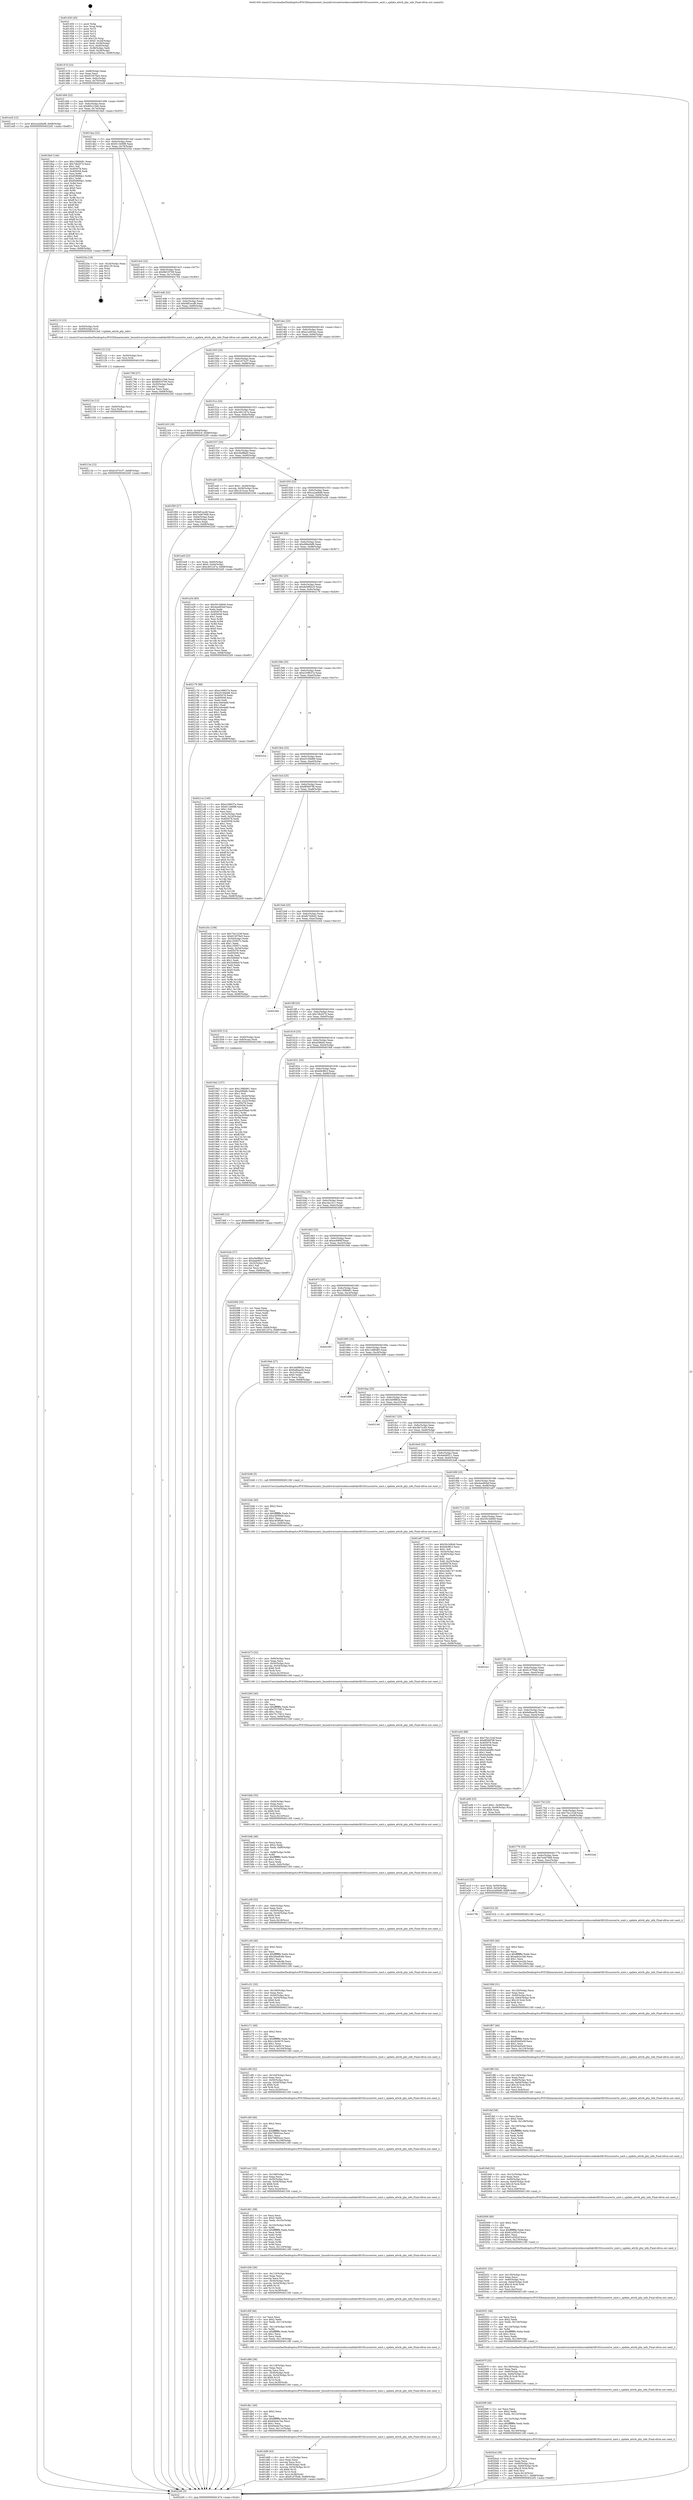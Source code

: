 digraph "0x401450" {
  label = "0x401450 (/mnt/c/Users/mathe/Desktop/tcc/POCII/binaries/extr_linuxdriversnetwirelessrealtekrtl8192cucorertw_xmit.c_update_attrib_phy_info_Final-ollvm.out::main(0))"
  labelloc = "t"
  node[shape=record]

  Entry [label="",width=0.3,height=0.3,shape=circle,fillcolor=black,style=filled]
  "0x40147d" [label="{
     0x40147d [23]\l
     | [instrs]\l
     &nbsp;&nbsp;0x40147d \<+3\>: mov -0x68(%rbp),%eax\l
     &nbsp;&nbsp;0x401480 \<+2\>: mov %eax,%ecx\l
     &nbsp;&nbsp;0x401482 \<+6\>: sub $0x815076e5,%ecx\l
     &nbsp;&nbsp;0x401488 \<+3\>: mov %eax,-0x6c(%rbp)\l
     &nbsp;&nbsp;0x40148b \<+3\>: mov %ecx,-0x70(%rbp)\l
     &nbsp;&nbsp;0x40148e \<+6\>: je 0000000000401ec9 \<main+0xa79\>\l
  }"]
  "0x401ec9" [label="{
     0x401ec9 [12]\l
     | [instrs]\l
     &nbsp;&nbsp;0x401ec9 \<+7\>: movl $0xca2a0bd8,-0x68(%rbp)\l
     &nbsp;&nbsp;0x401ed0 \<+5\>: jmp 00000000004022d5 \<main+0xe85\>\l
  }"]
  "0x401494" [label="{
     0x401494 [22]\l
     | [instrs]\l
     &nbsp;&nbsp;0x401494 \<+5\>: jmp 0000000000401499 \<main+0x49\>\l
     &nbsp;&nbsp;0x401499 \<+3\>: mov -0x6c(%rbp),%eax\l
     &nbsp;&nbsp;0x40149c \<+5\>: sub $0x882c15e6,%eax\l
     &nbsp;&nbsp;0x4014a1 \<+3\>: mov %eax,-0x74(%rbp)\l
     &nbsp;&nbsp;0x4014a4 \<+6\>: je 00000000004018a5 \<main+0x455\>\l
  }"]
  Exit [label="",width=0.3,height=0.3,shape=circle,fillcolor=black,style=filled,peripheries=2]
  "0x4018a5" [label="{
     0x4018a5 [144]\l
     | [instrs]\l
     &nbsp;&nbsp;0x4018a5 \<+5\>: mov $0x139fd481,%eax\l
     &nbsp;&nbsp;0x4018aa \<+5\>: mov $0x7db2074,%ecx\l
     &nbsp;&nbsp;0x4018af \<+2\>: mov $0x1,%dl\l
     &nbsp;&nbsp;0x4018b1 \<+7\>: mov 0x405078,%esi\l
     &nbsp;&nbsp;0x4018b8 \<+7\>: mov 0x405058,%edi\l
     &nbsp;&nbsp;0x4018bf \<+3\>: mov %esi,%r8d\l
     &nbsp;&nbsp;0x4018c2 \<+7\>: sub $0x65969de1,%r8d\l
     &nbsp;&nbsp;0x4018c9 \<+4\>: sub $0x1,%r8d\l
     &nbsp;&nbsp;0x4018cd \<+7\>: add $0x65969de1,%r8d\l
     &nbsp;&nbsp;0x4018d4 \<+4\>: imul %r8d,%esi\l
     &nbsp;&nbsp;0x4018d8 \<+3\>: and $0x1,%esi\l
     &nbsp;&nbsp;0x4018db \<+3\>: cmp $0x0,%esi\l
     &nbsp;&nbsp;0x4018de \<+4\>: sete %r9b\l
     &nbsp;&nbsp;0x4018e2 \<+3\>: cmp $0xa,%edi\l
     &nbsp;&nbsp;0x4018e5 \<+4\>: setl %r10b\l
     &nbsp;&nbsp;0x4018e9 \<+3\>: mov %r9b,%r11b\l
     &nbsp;&nbsp;0x4018ec \<+4\>: xor $0xff,%r11b\l
     &nbsp;&nbsp;0x4018f0 \<+3\>: mov %r10b,%bl\l
     &nbsp;&nbsp;0x4018f3 \<+3\>: xor $0xff,%bl\l
     &nbsp;&nbsp;0x4018f6 \<+3\>: xor $0x1,%dl\l
     &nbsp;&nbsp;0x4018f9 \<+3\>: mov %r11b,%r14b\l
     &nbsp;&nbsp;0x4018fc \<+4\>: and $0xff,%r14b\l
     &nbsp;&nbsp;0x401900 \<+3\>: and %dl,%r9b\l
     &nbsp;&nbsp;0x401903 \<+3\>: mov %bl,%r15b\l
     &nbsp;&nbsp;0x401906 \<+4\>: and $0xff,%r15b\l
     &nbsp;&nbsp;0x40190a \<+3\>: and %dl,%r10b\l
     &nbsp;&nbsp;0x40190d \<+3\>: or %r9b,%r14b\l
     &nbsp;&nbsp;0x401910 \<+3\>: or %r10b,%r15b\l
     &nbsp;&nbsp;0x401913 \<+3\>: xor %r15b,%r14b\l
     &nbsp;&nbsp;0x401916 \<+3\>: or %bl,%r11b\l
     &nbsp;&nbsp;0x401919 \<+4\>: xor $0xff,%r11b\l
     &nbsp;&nbsp;0x40191d \<+3\>: or $0x1,%dl\l
     &nbsp;&nbsp;0x401920 \<+3\>: and %dl,%r11b\l
     &nbsp;&nbsp;0x401923 \<+3\>: or %r11b,%r14b\l
     &nbsp;&nbsp;0x401926 \<+4\>: test $0x1,%r14b\l
     &nbsp;&nbsp;0x40192a \<+3\>: cmovne %ecx,%eax\l
     &nbsp;&nbsp;0x40192d \<+3\>: mov %eax,-0x68(%rbp)\l
     &nbsp;&nbsp;0x401930 \<+5\>: jmp 00000000004022d5 \<main+0xe85\>\l
  }"]
  "0x4014aa" [label="{
     0x4014aa [22]\l
     | [instrs]\l
     &nbsp;&nbsp;0x4014aa \<+5\>: jmp 00000000004014af \<main+0x5f\>\l
     &nbsp;&nbsp;0x4014af \<+3\>: mov -0x6c(%rbp),%eax\l
     &nbsp;&nbsp;0x4014b2 \<+5\>: sub $0x911b00f8,%eax\l
     &nbsp;&nbsp;0x4014b7 \<+3\>: mov %eax,-0x78(%rbp)\l
     &nbsp;&nbsp;0x4014ba \<+6\>: je 000000000040225a \<main+0xe0a\>\l
  }"]
  "0x40213a" [label="{
     0x40213a [12]\l
     | [instrs]\l
     &nbsp;&nbsp;0x40213a \<+7\>: movl $0xb1d741f7,-0x68(%rbp)\l
     &nbsp;&nbsp;0x402141 \<+5\>: jmp 00000000004022d5 \<main+0xe85\>\l
  }"]
  "0x40225a" [label="{
     0x40225a [19]\l
     | [instrs]\l
     &nbsp;&nbsp;0x40225a \<+3\>: mov -0x24(%rbp),%eax\l
     &nbsp;&nbsp;0x40225d \<+7\>: add $0x120,%rsp\l
     &nbsp;&nbsp;0x402264 \<+1\>: pop %rbx\l
     &nbsp;&nbsp;0x402265 \<+2\>: pop %r12\l
     &nbsp;&nbsp;0x402267 \<+2\>: pop %r14\l
     &nbsp;&nbsp;0x402269 \<+2\>: pop %r15\l
     &nbsp;&nbsp;0x40226b \<+1\>: pop %rbp\l
     &nbsp;&nbsp;0x40226c \<+1\>: ret\l
  }"]
  "0x4014c0" [label="{
     0x4014c0 [22]\l
     | [instrs]\l
     &nbsp;&nbsp;0x4014c0 \<+5\>: jmp 00000000004014c5 \<main+0x75\>\l
     &nbsp;&nbsp;0x4014c5 \<+3\>: mov -0x6c(%rbp),%eax\l
     &nbsp;&nbsp;0x4014c8 \<+5\>: sub $0x9bf19709,%eax\l
     &nbsp;&nbsp;0x4014cd \<+3\>: mov %eax,-0x7c(%rbp)\l
     &nbsp;&nbsp;0x4014d0 \<+6\>: je 00000000004017b4 \<main+0x364\>\l
  }"]
  "0x40212e" [label="{
     0x40212e [12]\l
     | [instrs]\l
     &nbsp;&nbsp;0x40212e \<+4\>: mov -0x60(%rbp),%rsi\l
     &nbsp;&nbsp;0x402132 \<+3\>: mov %rsi,%rdi\l
     &nbsp;&nbsp;0x402135 \<+5\>: call 0000000000401030 \<free@plt\>\l
     | [calls]\l
     &nbsp;&nbsp;0x401030 \{1\} (unknown)\l
  }"]
  "0x4017b4" [label="{
     0x4017b4\l
  }", style=dashed]
  "0x4014d6" [label="{
     0x4014d6 [22]\l
     | [instrs]\l
     &nbsp;&nbsp;0x4014d6 \<+5\>: jmp 00000000004014db \<main+0x8b\>\l
     &nbsp;&nbsp;0x4014db \<+3\>: mov -0x6c(%rbp),%eax\l
     &nbsp;&nbsp;0x4014de \<+5\>: sub $0x9df1ecd8,%eax\l
     &nbsp;&nbsp;0x4014e3 \<+3\>: mov %eax,-0x80(%rbp)\l
     &nbsp;&nbsp;0x4014e6 \<+6\>: je 0000000000402115 \<main+0xcc5\>\l
  }"]
  "0x402122" [label="{
     0x402122 [12]\l
     | [instrs]\l
     &nbsp;&nbsp;0x402122 \<+4\>: mov -0x50(%rbp),%rsi\l
     &nbsp;&nbsp;0x402126 \<+3\>: mov %rsi,%rdi\l
     &nbsp;&nbsp;0x402129 \<+5\>: call 0000000000401030 \<free@plt\>\l
     | [calls]\l
     &nbsp;&nbsp;0x401030 \{1\} (unknown)\l
  }"]
  "0x402115" [label="{
     0x402115 [13]\l
     | [instrs]\l
     &nbsp;&nbsp;0x402115 \<+4\>: mov -0x50(%rbp),%rdi\l
     &nbsp;&nbsp;0x402119 \<+4\>: mov -0x60(%rbp),%rsi\l
     &nbsp;&nbsp;0x40211d \<+5\>: call 00000000004013a0 \<update_attrib_phy_info\>\l
     | [calls]\l
     &nbsp;&nbsp;0x4013a0 \{1\} (/mnt/c/Users/mathe/Desktop/tcc/POCII/binaries/extr_linuxdriversnetwirelessrealtekrtl8192cucorertw_xmit.c_update_attrib_phy_info_Final-ollvm.out::update_attrib_phy_info)\l
  }"]
  "0x4014ec" [label="{
     0x4014ec [25]\l
     | [instrs]\l
     &nbsp;&nbsp;0x4014ec \<+5\>: jmp 00000000004014f1 \<main+0xa1\>\l
     &nbsp;&nbsp;0x4014f1 \<+3\>: mov -0x6c(%rbp),%eax\l
     &nbsp;&nbsp;0x4014f4 \<+5\>: sub $0xa1a563ac,%eax\l
     &nbsp;&nbsp;0x4014f9 \<+6\>: mov %eax,-0x84(%rbp)\l
     &nbsp;&nbsp;0x4014ff \<+6\>: je 0000000000401799 \<main+0x349\>\l
  }"]
  "0x4020cd" [label="{
     0x4020cd [39]\l
     | [instrs]\l
     &nbsp;&nbsp;0x4020cd \<+6\>: mov -0x140(%rbp),%ecx\l
     &nbsp;&nbsp;0x4020d3 \<+3\>: imul %eax,%ecx\l
     &nbsp;&nbsp;0x4020d6 \<+4\>: mov -0x60(%rbp),%rsi\l
     &nbsp;&nbsp;0x4020da \<+4\>: movslq -0x64(%rbp),%rdi\l
     &nbsp;&nbsp;0x4020de \<+4\>: imul $0x18,%rdi,%rdi\l
     &nbsp;&nbsp;0x4020e2 \<+3\>: add %rdi,%rsi\l
     &nbsp;&nbsp;0x4020e5 \<+3\>: mov %ecx,0x14(%rsi)\l
     &nbsp;&nbsp;0x4020e8 \<+7\>: movl $0xc4a1411,-0x68(%rbp)\l
     &nbsp;&nbsp;0x4020ef \<+5\>: jmp 00000000004022d5 \<main+0xe85\>\l
  }"]
  "0x401799" [label="{
     0x401799 [27]\l
     | [instrs]\l
     &nbsp;&nbsp;0x401799 \<+5\>: mov $0x882c15e6,%eax\l
     &nbsp;&nbsp;0x40179e \<+5\>: mov $0x9bf19709,%ecx\l
     &nbsp;&nbsp;0x4017a3 \<+3\>: mov -0x30(%rbp),%edx\l
     &nbsp;&nbsp;0x4017a6 \<+3\>: cmp $0x2,%edx\l
     &nbsp;&nbsp;0x4017a9 \<+3\>: cmovne %ecx,%eax\l
     &nbsp;&nbsp;0x4017ac \<+3\>: mov %eax,-0x68(%rbp)\l
     &nbsp;&nbsp;0x4017af \<+5\>: jmp 00000000004022d5 \<main+0xe85\>\l
  }"]
  "0x401505" [label="{
     0x401505 [25]\l
     | [instrs]\l
     &nbsp;&nbsp;0x401505 \<+5\>: jmp 000000000040150a \<main+0xba\>\l
     &nbsp;&nbsp;0x40150a \<+3\>: mov -0x6c(%rbp),%eax\l
     &nbsp;&nbsp;0x40150d \<+5\>: sub $0xb1d741f7,%eax\l
     &nbsp;&nbsp;0x401512 \<+6\>: mov %eax,-0x88(%rbp)\l
     &nbsp;&nbsp;0x401518 \<+6\>: je 0000000000402163 \<main+0xd13\>\l
  }"]
  "0x4022d5" [label="{
     0x4022d5 [5]\l
     | [instrs]\l
     &nbsp;&nbsp;0x4022d5 \<+5\>: jmp 000000000040147d \<main+0x2d\>\l
  }"]
  "0x401450" [label="{
     0x401450 [45]\l
     | [instrs]\l
     &nbsp;&nbsp;0x401450 \<+1\>: push %rbp\l
     &nbsp;&nbsp;0x401451 \<+3\>: mov %rsp,%rbp\l
     &nbsp;&nbsp;0x401454 \<+2\>: push %r15\l
     &nbsp;&nbsp;0x401456 \<+2\>: push %r14\l
     &nbsp;&nbsp;0x401458 \<+2\>: push %r12\l
     &nbsp;&nbsp;0x40145a \<+1\>: push %rbx\l
     &nbsp;&nbsp;0x40145b \<+7\>: sub $0x120,%rsp\l
     &nbsp;&nbsp;0x401462 \<+7\>: movl $0x0,-0x34(%rbp)\l
     &nbsp;&nbsp;0x401469 \<+3\>: mov %edi,-0x38(%rbp)\l
     &nbsp;&nbsp;0x40146c \<+4\>: mov %rsi,-0x40(%rbp)\l
     &nbsp;&nbsp;0x401470 \<+3\>: mov -0x38(%rbp),%edi\l
     &nbsp;&nbsp;0x401473 \<+3\>: mov %edi,-0x30(%rbp)\l
     &nbsp;&nbsp;0x401476 \<+7\>: movl $0xa1a563ac,-0x68(%rbp)\l
  }"]
  "0x40209f" [label="{
     0x40209f [46]\l
     | [instrs]\l
     &nbsp;&nbsp;0x40209f \<+2\>: xor %ecx,%ecx\l
     &nbsp;&nbsp;0x4020a1 \<+5\>: mov $0x2,%edx\l
     &nbsp;&nbsp;0x4020a6 \<+6\>: mov %edx,-0x13c(%rbp)\l
     &nbsp;&nbsp;0x4020ac \<+1\>: cltd\l
     &nbsp;&nbsp;0x4020ad \<+7\>: mov -0x13c(%rbp),%r8d\l
     &nbsp;&nbsp;0x4020b4 \<+3\>: idiv %r8d\l
     &nbsp;&nbsp;0x4020b7 \<+6\>: imul $0xfffffffe,%edx,%edx\l
     &nbsp;&nbsp;0x4020bd \<+3\>: sub $0x1,%ecx\l
     &nbsp;&nbsp;0x4020c0 \<+2\>: sub %ecx,%edx\l
     &nbsp;&nbsp;0x4020c2 \<+6\>: mov %edx,-0x140(%rbp)\l
     &nbsp;&nbsp;0x4020c8 \<+5\>: call 0000000000401160 \<next_i\>\l
     | [calls]\l
     &nbsp;&nbsp;0x401160 \{1\} (/mnt/c/Users/mathe/Desktop/tcc/POCII/binaries/extr_linuxdriversnetwirelessrealtekrtl8192cucorertw_xmit.c_update_attrib_phy_info_Final-ollvm.out::next_i)\l
  }"]
  "0x402163" [label="{
     0x402163 [19]\l
     | [instrs]\l
     &nbsp;&nbsp;0x402163 \<+7\>: movl $0x0,-0x34(%rbp)\l
     &nbsp;&nbsp;0x40216a \<+7\>: movl $0xde596d19,-0x68(%rbp)\l
     &nbsp;&nbsp;0x402171 \<+5\>: jmp 00000000004022d5 \<main+0xe85\>\l
  }"]
  "0x40151e" [label="{
     0x40151e [25]\l
     | [instrs]\l
     &nbsp;&nbsp;0x40151e \<+5\>: jmp 0000000000401523 \<main+0xd3\>\l
     &nbsp;&nbsp;0x401523 \<+3\>: mov -0x6c(%rbp),%eax\l
     &nbsp;&nbsp;0x401526 \<+5\>: sub $0xc491247a,%eax\l
     &nbsp;&nbsp;0x40152b \<+6\>: mov %eax,-0x8c(%rbp)\l
     &nbsp;&nbsp;0x401531 \<+6\>: je 0000000000401f00 \<main+0xab0\>\l
  }"]
  "0x40207f" [label="{
     0x40207f [32]\l
     | [instrs]\l
     &nbsp;&nbsp;0x40207f \<+6\>: mov -0x138(%rbp),%ecx\l
     &nbsp;&nbsp;0x402085 \<+3\>: imul %eax,%ecx\l
     &nbsp;&nbsp;0x402088 \<+4\>: mov -0x60(%rbp),%rsi\l
     &nbsp;&nbsp;0x40208c \<+4\>: movslq -0x64(%rbp),%rdi\l
     &nbsp;&nbsp;0x402090 \<+4\>: imul $0x18,%rdi,%rdi\l
     &nbsp;&nbsp;0x402094 \<+3\>: add %rdi,%rsi\l
     &nbsp;&nbsp;0x402097 \<+3\>: mov %ecx,0x10(%rsi)\l
     &nbsp;&nbsp;0x40209a \<+5\>: call 0000000000401160 \<next_i\>\l
     | [calls]\l
     &nbsp;&nbsp;0x401160 \{1\} (/mnt/c/Users/mathe/Desktop/tcc/POCII/binaries/extr_linuxdriversnetwirelessrealtekrtl8192cucorertw_xmit.c_update_attrib_phy_info_Final-ollvm.out::next_i)\l
  }"]
  "0x401f00" [label="{
     0x401f00 [27]\l
     | [instrs]\l
     &nbsp;&nbsp;0x401f00 \<+5\>: mov $0x9df1ecd8,%eax\l
     &nbsp;&nbsp;0x401f05 \<+5\>: mov $0x7edd79d9,%ecx\l
     &nbsp;&nbsp;0x401f0a \<+3\>: mov -0x64(%rbp),%edx\l
     &nbsp;&nbsp;0x401f0d \<+3\>: cmp -0x58(%rbp),%edx\l
     &nbsp;&nbsp;0x401f10 \<+3\>: cmovl %ecx,%eax\l
     &nbsp;&nbsp;0x401f13 \<+3\>: mov %eax,-0x68(%rbp)\l
     &nbsp;&nbsp;0x401f16 \<+5\>: jmp 00000000004022d5 \<main+0xe85\>\l
  }"]
  "0x401537" [label="{
     0x401537 [25]\l
     | [instrs]\l
     &nbsp;&nbsp;0x401537 \<+5\>: jmp 000000000040153c \<main+0xec\>\l
     &nbsp;&nbsp;0x40153c \<+3\>: mov -0x6c(%rbp),%eax\l
     &nbsp;&nbsp;0x40153f \<+5\>: sub $0xc9a9fbb0,%eax\l
     &nbsp;&nbsp;0x401544 \<+6\>: mov %eax,-0x90(%rbp)\l
     &nbsp;&nbsp;0x40154a \<+6\>: je 0000000000401ed5 \<main+0xa85\>\l
  }"]
  "0x402051" [label="{
     0x402051 [46]\l
     | [instrs]\l
     &nbsp;&nbsp;0x402051 \<+2\>: xor %ecx,%ecx\l
     &nbsp;&nbsp;0x402053 \<+5\>: mov $0x2,%edx\l
     &nbsp;&nbsp;0x402058 \<+6\>: mov %edx,-0x134(%rbp)\l
     &nbsp;&nbsp;0x40205e \<+1\>: cltd\l
     &nbsp;&nbsp;0x40205f \<+7\>: mov -0x134(%rbp),%r8d\l
     &nbsp;&nbsp;0x402066 \<+3\>: idiv %r8d\l
     &nbsp;&nbsp;0x402069 \<+6\>: imul $0xfffffffe,%edx,%edx\l
     &nbsp;&nbsp;0x40206f \<+3\>: sub $0x1,%ecx\l
     &nbsp;&nbsp;0x402072 \<+2\>: sub %ecx,%edx\l
     &nbsp;&nbsp;0x402074 \<+6\>: mov %edx,-0x138(%rbp)\l
     &nbsp;&nbsp;0x40207a \<+5\>: call 0000000000401160 \<next_i\>\l
     | [calls]\l
     &nbsp;&nbsp;0x401160 \{1\} (/mnt/c/Users/mathe/Desktop/tcc/POCII/binaries/extr_linuxdriversnetwirelessrealtekrtl8192cucorertw_xmit.c_update_attrib_phy_info_Final-ollvm.out::next_i)\l
  }"]
  "0x401ed5" [label="{
     0x401ed5 [20]\l
     | [instrs]\l
     &nbsp;&nbsp;0x401ed5 \<+7\>: movl $0x1,-0x58(%rbp)\l
     &nbsp;&nbsp;0x401edc \<+4\>: movslq -0x58(%rbp),%rax\l
     &nbsp;&nbsp;0x401ee0 \<+4\>: imul $0x18,%rax,%rdi\l
     &nbsp;&nbsp;0x401ee4 \<+5\>: call 0000000000401050 \<malloc@plt\>\l
     | [calls]\l
     &nbsp;&nbsp;0x401050 \{1\} (unknown)\l
  }"]
  "0x401550" [label="{
     0x401550 [25]\l
     | [instrs]\l
     &nbsp;&nbsp;0x401550 \<+5\>: jmp 0000000000401555 \<main+0x105\>\l
     &nbsp;&nbsp;0x401555 \<+3\>: mov -0x6c(%rbp),%eax\l
     &nbsp;&nbsp;0x401558 \<+5\>: sub $0xca2a0bd8,%eax\l
     &nbsp;&nbsp;0x40155d \<+6\>: mov %eax,-0x94(%rbp)\l
     &nbsp;&nbsp;0x401563 \<+6\>: je 0000000000401a34 \<main+0x5e4\>\l
  }"]
  "0x402031" [label="{
     0x402031 [32]\l
     | [instrs]\l
     &nbsp;&nbsp;0x402031 \<+6\>: mov -0x130(%rbp),%ecx\l
     &nbsp;&nbsp;0x402037 \<+3\>: imul %eax,%ecx\l
     &nbsp;&nbsp;0x40203a \<+4\>: mov -0x60(%rbp),%rsi\l
     &nbsp;&nbsp;0x40203e \<+4\>: movslq -0x64(%rbp),%rdi\l
     &nbsp;&nbsp;0x402042 \<+4\>: imul $0x18,%rdi,%rdi\l
     &nbsp;&nbsp;0x402046 \<+3\>: add %rdi,%rsi\l
     &nbsp;&nbsp;0x402049 \<+3\>: mov %ecx,0xc(%rsi)\l
     &nbsp;&nbsp;0x40204c \<+5\>: call 0000000000401160 \<next_i\>\l
     | [calls]\l
     &nbsp;&nbsp;0x401160 \{1\} (/mnt/c/Users/mathe/Desktop/tcc/POCII/binaries/extr_linuxdriversnetwirelessrealtekrtl8192cucorertw_xmit.c_update_attrib_phy_info_Final-ollvm.out::next_i)\l
  }"]
  "0x401a34" [label="{
     0x401a34 [83]\l
     | [instrs]\l
     &nbsp;&nbsp;0x401a34 \<+5\>: mov $0x50c3d940,%eax\l
     &nbsp;&nbsp;0x401a39 \<+5\>: mov $0x4eed93ef,%ecx\l
     &nbsp;&nbsp;0x401a3e \<+2\>: xor %edx,%edx\l
     &nbsp;&nbsp;0x401a40 \<+7\>: mov 0x405078,%esi\l
     &nbsp;&nbsp;0x401a47 \<+7\>: mov 0x405058,%edi\l
     &nbsp;&nbsp;0x401a4e \<+3\>: sub $0x1,%edx\l
     &nbsp;&nbsp;0x401a51 \<+3\>: mov %esi,%r8d\l
     &nbsp;&nbsp;0x401a54 \<+3\>: add %edx,%r8d\l
     &nbsp;&nbsp;0x401a57 \<+4\>: imul %r8d,%esi\l
     &nbsp;&nbsp;0x401a5b \<+3\>: and $0x1,%esi\l
     &nbsp;&nbsp;0x401a5e \<+3\>: cmp $0x0,%esi\l
     &nbsp;&nbsp;0x401a61 \<+4\>: sete %r9b\l
     &nbsp;&nbsp;0x401a65 \<+3\>: cmp $0xa,%edi\l
     &nbsp;&nbsp;0x401a68 \<+4\>: setl %r10b\l
     &nbsp;&nbsp;0x401a6c \<+3\>: mov %r9b,%r11b\l
     &nbsp;&nbsp;0x401a6f \<+3\>: and %r10b,%r11b\l
     &nbsp;&nbsp;0x401a72 \<+3\>: xor %r10b,%r9b\l
     &nbsp;&nbsp;0x401a75 \<+3\>: or %r9b,%r11b\l
     &nbsp;&nbsp;0x401a78 \<+4\>: test $0x1,%r11b\l
     &nbsp;&nbsp;0x401a7c \<+3\>: cmovne %ecx,%eax\l
     &nbsp;&nbsp;0x401a7f \<+3\>: mov %eax,-0x68(%rbp)\l
     &nbsp;&nbsp;0x401a82 \<+5\>: jmp 00000000004022d5 \<main+0xe85\>\l
  }"]
  "0x401569" [label="{
     0x401569 [25]\l
     | [instrs]\l
     &nbsp;&nbsp;0x401569 \<+5\>: jmp 000000000040156e \<main+0x11e\>\l
     &nbsp;&nbsp;0x40156e \<+3\>: mov -0x6c(%rbp),%eax\l
     &nbsp;&nbsp;0x401571 \<+5\>: sub $0xd96a0ef8,%eax\l
     &nbsp;&nbsp;0x401576 \<+6\>: mov %eax,-0x98(%rbp)\l
     &nbsp;&nbsp;0x40157c \<+6\>: je 0000000000401807 \<main+0x3b7\>\l
  }"]
  "0x402009" [label="{
     0x402009 [40]\l
     | [instrs]\l
     &nbsp;&nbsp;0x402009 \<+5\>: mov $0x2,%ecx\l
     &nbsp;&nbsp;0x40200e \<+1\>: cltd\l
     &nbsp;&nbsp;0x40200f \<+2\>: idiv %ecx\l
     &nbsp;&nbsp;0x402011 \<+6\>: imul $0xfffffffe,%edx,%ecx\l
     &nbsp;&nbsp;0x402017 \<+6\>: sub $0x61a292cf,%ecx\l
     &nbsp;&nbsp;0x40201d \<+3\>: add $0x1,%ecx\l
     &nbsp;&nbsp;0x402020 \<+6\>: add $0x61a292cf,%ecx\l
     &nbsp;&nbsp;0x402026 \<+6\>: mov %ecx,-0x130(%rbp)\l
     &nbsp;&nbsp;0x40202c \<+5\>: call 0000000000401160 \<next_i\>\l
     | [calls]\l
     &nbsp;&nbsp;0x401160 \{1\} (/mnt/c/Users/mathe/Desktop/tcc/POCII/binaries/extr_linuxdriversnetwirelessrealtekrtl8192cucorertw_xmit.c_update_attrib_phy_info_Final-ollvm.out::next_i)\l
  }"]
  "0x401807" [label="{
     0x401807\l
  }", style=dashed]
  "0x401582" [label="{
     0x401582 [25]\l
     | [instrs]\l
     &nbsp;&nbsp;0x401582 \<+5\>: jmp 0000000000401587 \<main+0x137\>\l
     &nbsp;&nbsp;0x401587 \<+3\>: mov -0x6c(%rbp),%eax\l
     &nbsp;&nbsp;0x40158a \<+5\>: sub $0xde596d19,%eax\l
     &nbsp;&nbsp;0x40158f \<+6\>: mov %eax,-0x9c(%rbp)\l
     &nbsp;&nbsp;0x401595 \<+6\>: je 0000000000402176 \<main+0xd26\>\l
  }"]
  "0x401fe9" [label="{
     0x401fe9 [32]\l
     | [instrs]\l
     &nbsp;&nbsp;0x401fe9 \<+6\>: mov -0x12c(%rbp),%ecx\l
     &nbsp;&nbsp;0x401fef \<+3\>: imul %eax,%ecx\l
     &nbsp;&nbsp;0x401ff2 \<+4\>: mov -0x60(%rbp),%rsi\l
     &nbsp;&nbsp;0x401ff6 \<+4\>: movslq -0x64(%rbp),%rdi\l
     &nbsp;&nbsp;0x401ffa \<+4\>: imul $0x18,%rdi,%rdi\l
     &nbsp;&nbsp;0x401ffe \<+3\>: add %rdi,%rsi\l
     &nbsp;&nbsp;0x402001 \<+3\>: mov %ecx,0x8(%rsi)\l
     &nbsp;&nbsp;0x402004 \<+5\>: call 0000000000401160 \<next_i\>\l
     | [calls]\l
     &nbsp;&nbsp;0x401160 \{1\} (/mnt/c/Users/mathe/Desktop/tcc/POCII/binaries/extr_linuxdriversnetwirelessrealtekrtl8192cucorertw_xmit.c_update_attrib_phy_info_Final-ollvm.out::next_i)\l
  }"]
  "0x402176" [label="{
     0x402176 [88]\l
     | [instrs]\l
     &nbsp;&nbsp;0x402176 \<+5\>: mov $0xe169637e,%eax\l
     &nbsp;&nbsp;0x40217b \<+5\>: mov $0xe5194b89,%ecx\l
     &nbsp;&nbsp;0x402180 \<+7\>: mov 0x405078,%edx\l
     &nbsp;&nbsp;0x402187 \<+7\>: mov 0x405058,%esi\l
     &nbsp;&nbsp;0x40218e \<+2\>: mov %edx,%edi\l
     &nbsp;&nbsp;0x402190 \<+6\>: sub $0xc44e4afd,%edi\l
     &nbsp;&nbsp;0x402196 \<+3\>: sub $0x1,%edi\l
     &nbsp;&nbsp;0x402199 \<+6\>: add $0xc44e4afd,%edi\l
     &nbsp;&nbsp;0x40219f \<+3\>: imul %edi,%edx\l
     &nbsp;&nbsp;0x4021a2 \<+3\>: and $0x1,%edx\l
     &nbsp;&nbsp;0x4021a5 \<+3\>: cmp $0x0,%edx\l
     &nbsp;&nbsp;0x4021a8 \<+4\>: sete %r8b\l
     &nbsp;&nbsp;0x4021ac \<+3\>: cmp $0xa,%esi\l
     &nbsp;&nbsp;0x4021af \<+4\>: setl %r9b\l
     &nbsp;&nbsp;0x4021b3 \<+3\>: mov %r8b,%r10b\l
     &nbsp;&nbsp;0x4021b6 \<+3\>: and %r9b,%r10b\l
     &nbsp;&nbsp;0x4021b9 \<+3\>: xor %r9b,%r8b\l
     &nbsp;&nbsp;0x4021bc \<+3\>: or %r8b,%r10b\l
     &nbsp;&nbsp;0x4021bf \<+4\>: test $0x1,%r10b\l
     &nbsp;&nbsp;0x4021c3 \<+3\>: cmovne %ecx,%eax\l
     &nbsp;&nbsp;0x4021c6 \<+3\>: mov %eax,-0x68(%rbp)\l
     &nbsp;&nbsp;0x4021c9 \<+5\>: jmp 00000000004022d5 \<main+0xe85\>\l
  }"]
  "0x40159b" [label="{
     0x40159b [25]\l
     | [instrs]\l
     &nbsp;&nbsp;0x40159b \<+5\>: jmp 00000000004015a0 \<main+0x150\>\l
     &nbsp;&nbsp;0x4015a0 \<+3\>: mov -0x6c(%rbp),%eax\l
     &nbsp;&nbsp;0x4015a3 \<+5\>: sub $0xe169637e,%eax\l
     &nbsp;&nbsp;0x4015a8 \<+6\>: mov %eax,-0xa0(%rbp)\l
     &nbsp;&nbsp;0x4015ae \<+6\>: je 00000000004022ce \<main+0xe7e\>\l
  }"]
  "0x401faf" [label="{
     0x401faf [58]\l
     | [instrs]\l
     &nbsp;&nbsp;0x401faf \<+2\>: xor %ecx,%ecx\l
     &nbsp;&nbsp;0x401fb1 \<+5\>: mov $0x2,%edx\l
     &nbsp;&nbsp;0x401fb6 \<+6\>: mov %edx,-0x128(%rbp)\l
     &nbsp;&nbsp;0x401fbc \<+1\>: cltd\l
     &nbsp;&nbsp;0x401fbd \<+7\>: mov -0x128(%rbp),%r8d\l
     &nbsp;&nbsp;0x401fc4 \<+3\>: idiv %r8d\l
     &nbsp;&nbsp;0x401fc7 \<+6\>: imul $0xfffffffe,%edx,%edx\l
     &nbsp;&nbsp;0x401fcd \<+3\>: mov %ecx,%r9d\l
     &nbsp;&nbsp;0x401fd0 \<+3\>: sub %edx,%r9d\l
     &nbsp;&nbsp;0x401fd3 \<+2\>: mov %ecx,%edx\l
     &nbsp;&nbsp;0x401fd5 \<+3\>: sub $0x1,%edx\l
     &nbsp;&nbsp;0x401fd8 \<+3\>: add %edx,%r9d\l
     &nbsp;&nbsp;0x401fdb \<+3\>: sub %r9d,%ecx\l
     &nbsp;&nbsp;0x401fde \<+6\>: mov %ecx,-0x12c(%rbp)\l
     &nbsp;&nbsp;0x401fe4 \<+5\>: call 0000000000401160 \<next_i\>\l
     | [calls]\l
     &nbsp;&nbsp;0x401160 \{1\} (/mnt/c/Users/mathe/Desktop/tcc/POCII/binaries/extr_linuxdriversnetwirelessrealtekrtl8192cucorertw_xmit.c_update_attrib_phy_info_Final-ollvm.out::next_i)\l
  }"]
  "0x4022ce" [label="{
     0x4022ce\l
  }", style=dashed]
  "0x4015b4" [label="{
     0x4015b4 [25]\l
     | [instrs]\l
     &nbsp;&nbsp;0x4015b4 \<+5\>: jmp 00000000004015b9 \<main+0x169\>\l
     &nbsp;&nbsp;0x4015b9 \<+3\>: mov -0x6c(%rbp),%eax\l
     &nbsp;&nbsp;0x4015bc \<+5\>: sub $0xe5194b89,%eax\l
     &nbsp;&nbsp;0x4015c1 \<+6\>: mov %eax,-0xa4(%rbp)\l
     &nbsp;&nbsp;0x4015c7 \<+6\>: je 00000000004021ce \<main+0xd7e\>\l
  }"]
  "0x401f8f" [label="{
     0x401f8f [32]\l
     | [instrs]\l
     &nbsp;&nbsp;0x401f8f \<+6\>: mov -0x124(%rbp),%ecx\l
     &nbsp;&nbsp;0x401f95 \<+3\>: imul %eax,%ecx\l
     &nbsp;&nbsp;0x401f98 \<+4\>: mov -0x60(%rbp),%rsi\l
     &nbsp;&nbsp;0x401f9c \<+4\>: movslq -0x64(%rbp),%rdi\l
     &nbsp;&nbsp;0x401fa0 \<+4\>: imul $0x18,%rdi,%rdi\l
     &nbsp;&nbsp;0x401fa4 \<+3\>: add %rdi,%rsi\l
     &nbsp;&nbsp;0x401fa7 \<+3\>: mov %ecx,0x4(%rsi)\l
     &nbsp;&nbsp;0x401faa \<+5\>: call 0000000000401160 \<next_i\>\l
     | [calls]\l
     &nbsp;&nbsp;0x401160 \{1\} (/mnt/c/Users/mathe/Desktop/tcc/POCII/binaries/extr_linuxdriversnetwirelessrealtekrtl8192cucorertw_xmit.c_update_attrib_phy_info_Final-ollvm.out::next_i)\l
  }"]
  "0x4021ce" [label="{
     0x4021ce [140]\l
     | [instrs]\l
     &nbsp;&nbsp;0x4021ce \<+5\>: mov $0xe169637e,%eax\l
     &nbsp;&nbsp;0x4021d3 \<+5\>: mov $0x911b00f8,%ecx\l
     &nbsp;&nbsp;0x4021d8 \<+2\>: mov $0x1,%dl\l
     &nbsp;&nbsp;0x4021da \<+2\>: xor %esi,%esi\l
     &nbsp;&nbsp;0x4021dc \<+3\>: mov -0x34(%rbp),%edi\l
     &nbsp;&nbsp;0x4021df \<+3\>: mov %edi,-0x24(%rbp)\l
     &nbsp;&nbsp;0x4021e2 \<+7\>: mov 0x405078,%edi\l
     &nbsp;&nbsp;0x4021e9 \<+8\>: mov 0x405058,%r8d\l
     &nbsp;&nbsp;0x4021f1 \<+3\>: sub $0x1,%esi\l
     &nbsp;&nbsp;0x4021f4 \<+3\>: mov %edi,%r9d\l
     &nbsp;&nbsp;0x4021f7 \<+3\>: add %esi,%r9d\l
     &nbsp;&nbsp;0x4021fa \<+4\>: imul %r9d,%edi\l
     &nbsp;&nbsp;0x4021fe \<+3\>: and $0x1,%edi\l
     &nbsp;&nbsp;0x402201 \<+3\>: cmp $0x0,%edi\l
     &nbsp;&nbsp;0x402204 \<+4\>: sete %r10b\l
     &nbsp;&nbsp;0x402208 \<+4\>: cmp $0xa,%r8d\l
     &nbsp;&nbsp;0x40220c \<+4\>: setl %r11b\l
     &nbsp;&nbsp;0x402210 \<+3\>: mov %r10b,%bl\l
     &nbsp;&nbsp;0x402213 \<+3\>: xor $0xff,%bl\l
     &nbsp;&nbsp;0x402216 \<+3\>: mov %r11b,%r14b\l
     &nbsp;&nbsp;0x402219 \<+4\>: xor $0xff,%r14b\l
     &nbsp;&nbsp;0x40221d \<+3\>: xor $0x0,%dl\l
     &nbsp;&nbsp;0x402220 \<+3\>: mov %bl,%r15b\l
     &nbsp;&nbsp;0x402223 \<+4\>: and $0x0,%r15b\l
     &nbsp;&nbsp;0x402227 \<+3\>: and %dl,%r10b\l
     &nbsp;&nbsp;0x40222a \<+3\>: mov %r14b,%r12b\l
     &nbsp;&nbsp;0x40222d \<+4\>: and $0x0,%r12b\l
     &nbsp;&nbsp;0x402231 \<+3\>: and %dl,%r11b\l
     &nbsp;&nbsp;0x402234 \<+3\>: or %r10b,%r15b\l
     &nbsp;&nbsp;0x402237 \<+3\>: or %r11b,%r12b\l
     &nbsp;&nbsp;0x40223a \<+3\>: xor %r12b,%r15b\l
     &nbsp;&nbsp;0x40223d \<+3\>: or %r14b,%bl\l
     &nbsp;&nbsp;0x402240 \<+3\>: xor $0xff,%bl\l
     &nbsp;&nbsp;0x402243 \<+3\>: or $0x0,%dl\l
     &nbsp;&nbsp;0x402246 \<+2\>: and %dl,%bl\l
     &nbsp;&nbsp;0x402248 \<+3\>: or %bl,%r15b\l
     &nbsp;&nbsp;0x40224b \<+4\>: test $0x1,%r15b\l
     &nbsp;&nbsp;0x40224f \<+3\>: cmovne %ecx,%eax\l
     &nbsp;&nbsp;0x402252 \<+3\>: mov %eax,-0x68(%rbp)\l
     &nbsp;&nbsp;0x402255 \<+5\>: jmp 00000000004022d5 \<main+0xe85\>\l
  }"]
  "0x4015cd" [label="{
     0x4015cd [25]\l
     | [instrs]\l
     &nbsp;&nbsp;0x4015cd \<+5\>: jmp 00000000004015d2 \<main+0x182\>\l
     &nbsp;&nbsp;0x4015d2 \<+3\>: mov -0x6c(%rbp),%eax\l
     &nbsp;&nbsp;0x4015d5 \<+5\>: sub $0xf85697f6,%eax\l
     &nbsp;&nbsp;0x4015da \<+6\>: mov %eax,-0xa8(%rbp)\l
     &nbsp;&nbsp;0x4015e0 \<+6\>: je 0000000000401e5c \<main+0xa0c\>\l
  }"]
  "0x401f67" [label="{
     0x401f67 [40]\l
     | [instrs]\l
     &nbsp;&nbsp;0x401f67 \<+5\>: mov $0x2,%ecx\l
     &nbsp;&nbsp;0x401f6c \<+1\>: cltd\l
     &nbsp;&nbsp;0x401f6d \<+2\>: idiv %ecx\l
     &nbsp;&nbsp;0x401f6f \<+6\>: imul $0xfffffffe,%edx,%ecx\l
     &nbsp;&nbsp;0x401f75 \<+6\>: sub $0x834d5a5f,%ecx\l
     &nbsp;&nbsp;0x401f7b \<+3\>: add $0x1,%ecx\l
     &nbsp;&nbsp;0x401f7e \<+6\>: add $0x834d5a5f,%ecx\l
     &nbsp;&nbsp;0x401f84 \<+6\>: mov %ecx,-0x124(%rbp)\l
     &nbsp;&nbsp;0x401f8a \<+5\>: call 0000000000401160 \<next_i\>\l
     | [calls]\l
     &nbsp;&nbsp;0x401160 \{1\} (/mnt/c/Users/mathe/Desktop/tcc/POCII/binaries/extr_linuxdriversnetwirelessrealtekrtl8192cucorertw_xmit.c_update_attrib_phy_info_Final-ollvm.out::next_i)\l
  }"]
  "0x401e5c" [label="{
     0x401e5c [109]\l
     | [instrs]\l
     &nbsp;&nbsp;0x401e5c \<+5\>: mov $0x75e1224f,%eax\l
     &nbsp;&nbsp;0x401e61 \<+5\>: mov $0x815076e5,%ecx\l
     &nbsp;&nbsp;0x401e66 \<+3\>: mov -0x54(%rbp),%edx\l
     &nbsp;&nbsp;0x401e69 \<+6\>: add $0xc1f2657c,%edx\l
     &nbsp;&nbsp;0x401e6f \<+3\>: add $0x1,%edx\l
     &nbsp;&nbsp;0x401e72 \<+6\>: sub $0xc1f2657c,%edx\l
     &nbsp;&nbsp;0x401e78 \<+3\>: mov %edx,-0x54(%rbp)\l
     &nbsp;&nbsp;0x401e7b \<+7\>: mov 0x405078,%edx\l
     &nbsp;&nbsp;0x401e82 \<+7\>: mov 0x405058,%esi\l
     &nbsp;&nbsp;0x401e89 \<+2\>: mov %edx,%edi\l
     &nbsp;&nbsp;0x401e8b \<+6\>: sub $0x549deb74,%edi\l
     &nbsp;&nbsp;0x401e91 \<+3\>: sub $0x1,%edi\l
     &nbsp;&nbsp;0x401e94 \<+6\>: add $0x549deb74,%edi\l
     &nbsp;&nbsp;0x401e9a \<+3\>: imul %edi,%edx\l
     &nbsp;&nbsp;0x401e9d \<+3\>: and $0x1,%edx\l
     &nbsp;&nbsp;0x401ea0 \<+3\>: cmp $0x0,%edx\l
     &nbsp;&nbsp;0x401ea3 \<+4\>: sete %r8b\l
     &nbsp;&nbsp;0x401ea7 \<+3\>: cmp $0xa,%esi\l
     &nbsp;&nbsp;0x401eaa \<+4\>: setl %r9b\l
     &nbsp;&nbsp;0x401eae \<+3\>: mov %r8b,%r10b\l
     &nbsp;&nbsp;0x401eb1 \<+3\>: and %r9b,%r10b\l
     &nbsp;&nbsp;0x401eb4 \<+3\>: xor %r9b,%r8b\l
     &nbsp;&nbsp;0x401eb7 \<+3\>: or %r8b,%r10b\l
     &nbsp;&nbsp;0x401eba \<+4\>: test $0x1,%r10b\l
     &nbsp;&nbsp;0x401ebe \<+3\>: cmovne %ecx,%eax\l
     &nbsp;&nbsp;0x401ec1 \<+3\>: mov %eax,-0x68(%rbp)\l
     &nbsp;&nbsp;0x401ec4 \<+5\>: jmp 00000000004022d5 \<main+0xe85\>\l
  }"]
  "0x4015e6" [label="{
     0x4015e6 [25]\l
     | [instrs]\l
     &nbsp;&nbsp;0x4015e6 \<+5\>: jmp 00000000004015eb \<main+0x19b\>\l
     &nbsp;&nbsp;0x4015eb \<+3\>: mov -0x6c(%rbp),%eax\l
     &nbsp;&nbsp;0x4015ee \<+5\>: sub $0xfb70dbd2,%eax\l
     &nbsp;&nbsp;0x4015f3 \<+6\>: mov %eax,-0xac(%rbp)\l
     &nbsp;&nbsp;0x4015f9 \<+6\>: je 000000000040226d \<main+0xe1d\>\l
  }"]
  "0x401f48" [label="{
     0x401f48 [31]\l
     | [instrs]\l
     &nbsp;&nbsp;0x401f48 \<+6\>: mov -0x120(%rbp),%ecx\l
     &nbsp;&nbsp;0x401f4e \<+3\>: imul %eax,%ecx\l
     &nbsp;&nbsp;0x401f51 \<+4\>: mov -0x60(%rbp),%rsi\l
     &nbsp;&nbsp;0x401f55 \<+4\>: movslq -0x64(%rbp),%rdi\l
     &nbsp;&nbsp;0x401f59 \<+4\>: imul $0x18,%rdi,%rdi\l
     &nbsp;&nbsp;0x401f5d \<+3\>: add %rdi,%rsi\l
     &nbsp;&nbsp;0x401f60 \<+2\>: mov %ecx,(%rsi)\l
     &nbsp;&nbsp;0x401f62 \<+5\>: call 0000000000401160 \<next_i\>\l
     | [calls]\l
     &nbsp;&nbsp;0x401160 \{1\} (/mnt/c/Users/mathe/Desktop/tcc/POCII/binaries/extr_linuxdriversnetwirelessrealtekrtl8192cucorertw_xmit.c_update_attrib_phy_info_Final-ollvm.out::next_i)\l
  }"]
  "0x40226d" [label="{
     0x40226d\l
  }", style=dashed]
  "0x4015ff" [label="{
     0x4015ff [25]\l
     | [instrs]\l
     &nbsp;&nbsp;0x4015ff \<+5\>: jmp 0000000000401604 \<main+0x1b4\>\l
     &nbsp;&nbsp;0x401604 \<+3\>: mov -0x6c(%rbp),%eax\l
     &nbsp;&nbsp;0x401607 \<+5\>: sub $0x7db2074,%eax\l
     &nbsp;&nbsp;0x40160c \<+6\>: mov %eax,-0xb0(%rbp)\l
     &nbsp;&nbsp;0x401612 \<+6\>: je 0000000000401935 \<main+0x4e5\>\l
  }"]
  "0x401f20" [label="{
     0x401f20 [40]\l
     | [instrs]\l
     &nbsp;&nbsp;0x401f20 \<+5\>: mov $0x2,%ecx\l
     &nbsp;&nbsp;0x401f25 \<+1\>: cltd\l
     &nbsp;&nbsp;0x401f26 \<+2\>: idiv %ecx\l
     &nbsp;&nbsp;0x401f28 \<+6\>: imul $0xfffffffe,%edx,%ecx\l
     &nbsp;&nbsp;0x401f2e \<+6\>: sub $0xade2e1bb,%ecx\l
     &nbsp;&nbsp;0x401f34 \<+3\>: add $0x1,%ecx\l
     &nbsp;&nbsp;0x401f37 \<+6\>: add $0xade2e1bb,%ecx\l
     &nbsp;&nbsp;0x401f3d \<+6\>: mov %ecx,-0x120(%rbp)\l
     &nbsp;&nbsp;0x401f43 \<+5\>: call 0000000000401160 \<next_i\>\l
     | [calls]\l
     &nbsp;&nbsp;0x401160 \{1\} (/mnt/c/Users/mathe/Desktop/tcc/POCII/binaries/extr_linuxdriversnetwirelessrealtekrtl8192cucorertw_xmit.c_update_attrib_phy_info_Final-ollvm.out::next_i)\l
  }"]
  "0x401935" [label="{
     0x401935 [13]\l
     | [instrs]\l
     &nbsp;&nbsp;0x401935 \<+4\>: mov -0x40(%rbp),%rax\l
     &nbsp;&nbsp;0x401939 \<+4\>: mov 0x8(%rax),%rdi\l
     &nbsp;&nbsp;0x40193d \<+5\>: call 0000000000401060 \<atoi@plt\>\l
     | [calls]\l
     &nbsp;&nbsp;0x401060 \{1\} (unknown)\l
  }"]
  "0x401618" [label="{
     0x401618 [25]\l
     | [instrs]\l
     &nbsp;&nbsp;0x401618 \<+5\>: jmp 000000000040161d \<main+0x1cd\>\l
     &nbsp;&nbsp;0x40161d \<+3\>: mov -0x6c(%rbp),%eax\l
     &nbsp;&nbsp;0x401620 \<+5\>: sub $0xa59fa9c,%eax\l
     &nbsp;&nbsp;0x401625 \<+6\>: mov %eax,-0xb4(%rbp)\l
     &nbsp;&nbsp;0x40162b \<+6\>: je 00000000004019df \<main+0x58f\>\l
  }"]
  "0x401942" [label="{
     0x401942 [157]\l
     | [instrs]\l
     &nbsp;&nbsp;0x401942 \<+5\>: mov $0x139fd481,%ecx\l
     &nbsp;&nbsp;0x401947 \<+5\>: mov $0xa59fa9c,%edx\l
     &nbsp;&nbsp;0x40194c \<+3\>: mov $0x1,%sil\l
     &nbsp;&nbsp;0x40194f \<+3\>: mov %eax,-0x44(%rbp)\l
     &nbsp;&nbsp;0x401952 \<+3\>: mov -0x44(%rbp),%eax\l
     &nbsp;&nbsp;0x401955 \<+3\>: mov %eax,-0x2c(%rbp)\l
     &nbsp;&nbsp;0x401958 \<+7\>: mov 0x405078,%eax\l
     &nbsp;&nbsp;0x40195f \<+8\>: mov 0x405058,%r8d\l
     &nbsp;&nbsp;0x401967 \<+3\>: mov %eax,%r9d\l
     &nbsp;&nbsp;0x40196a \<+7\>: add $0x2ac939ad,%r9d\l
     &nbsp;&nbsp;0x401971 \<+4\>: sub $0x1,%r9d\l
     &nbsp;&nbsp;0x401975 \<+7\>: sub $0x2ac939ad,%r9d\l
     &nbsp;&nbsp;0x40197c \<+4\>: imul %r9d,%eax\l
     &nbsp;&nbsp;0x401980 \<+3\>: and $0x1,%eax\l
     &nbsp;&nbsp;0x401983 \<+3\>: cmp $0x0,%eax\l
     &nbsp;&nbsp;0x401986 \<+4\>: sete %r10b\l
     &nbsp;&nbsp;0x40198a \<+4\>: cmp $0xa,%r8d\l
     &nbsp;&nbsp;0x40198e \<+4\>: setl %r11b\l
     &nbsp;&nbsp;0x401992 \<+3\>: mov %r10b,%bl\l
     &nbsp;&nbsp;0x401995 \<+3\>: xor $0xff,%bl\l
     &nbsp;&nbsp;0x401998 \<+3\>: mov %r11b,%r14b\l
     &nbsp;&nbsp;0x40199b \<+4\>: xor $0xff,%r14b\l
     &nbsp;&nbsp;0x40199f \<+4\>: xor $0x0,%sil\l
     &nbsp;&nbsp;0x4019a3 \<+3\>: mov %bl,%r15b\l
     &nbsp;&nbsp;0x4019a6 \<+4\>: and $0x0,%r15b\l
     &nbsp;&nbsp;0x4019aa \<+3\>: and %sil,%r10b\l
     &nbsp;&nbsp;0x4019ad \<+3\>: mov %r14b,%r12b\l
     &nbsp;&nbsp;0x4019b0 \<+4\>: and $0x0,%r12b\l
     &nbsp;&nbsp;0x4019b4 \<+3\>: and %sil,%r11b\l
     &nbsp;&nbsp;0x4019b7 \<+3\>: or %r10b,%r15b\l
     &nbsp;&nbsp;0x4019ba \<+3\>: or %r11b,%r12b\l
     &nbsp;&nbsp;0x4019bd \<+3\>: xor %r12b,%r15b\l
     &nbsp;&nbsp;0x4019c0 \<+3\>: or %r14b,%bl\l
     &nbsp;&nbsp;0x4019c3 \<+3\>: xor $0xff,%bl\l
     &nbsp;&nbsp;0x4019c6 \<+4\>: or $0x0,%sil\l
     &nbsp;&nbsp;0x4019ca \<+3\>: and %sil,%bl\l
     &nbsp;&nbsp;0x4019cd \<+3\>: or %bl,%r15b\l
     &nbsp;&nbsp;0x4019d0 \<+4\>: test $0x1,%r15b\l
     &nbsp;&nbsp;0x4019d4 \<+3\>: cmovne %edx,%ecx\l
     &nbsp;&nbsp;0x4019d7 \<+3\>: mov %ecx,-0x68(%rbp)\l
     &nbsp;&nbsp;0x4019da \<+5\>: jmp 00000000004022d5 \<main+0xe85\>\l
  }"]
  "0x40178f" [label="{
     0x40178f\l
  }", style=dashed]
  "0x4019df" [label="{
     0x4019df [12]\l
     | [instrs]\l
     &nbsp;&nbsp;0x4019df \<+7\>: movl $0xec69f4f,-0x68(%rbp)\l
     &nbsp;&nbsp;0x4019e6 \<+5\>: jmp 00000000004022d5 \<main+0xe85\>\l
  }"]
  "0x401631" [label="{
     0x401631 [25]\l
     | [instrs]\l
     &nbsp;&nbsp;0x401631 \<+5\>: jmp 0000000000401636 \<main+0x1e6\>\l
     &nbsp;&nbsp;0x401636 \<+3\>: mov -0x6c(%rbp),%eax\l
     &nbsp;&nbsp;0x401639 \<+5\>: sub $0xb9c8fc3,%eax\l
     &nbsp;&nbsp;0x40163e \<+6\>: mov %eax,-0xb8(%rbp)\l
     &nbsp;&nbsp;0x401644 \<+6\>: je 0000000000401b2b \<main+0x6db\>\l
  }"]
  "0x401f1b" [label="{
     0x401f1b [5]\l
     | [instrs]\l
     &nbsp;&nbsp;0x401f1b \<+5\>: call 0000000000401160 \<next_i\>\l
     | [calls]\l
     &nbsp;&nbsp;0x401160 \{1\} (/mnt/c/Users/mathe/Desktop/tcc/POCII/binaries/extr_linuxdriversnetwirelessrealtekrtl8192cucorertw_xmit.c_update_attrib_phy_info_Final-ollvm.out::next_i)\l
  }"]
  "0x401b2b" [label="{
     0x401b2b [27]\l
     | [instrs]\l
     &nbsp;&nbsp;0x401b2b \<+5\>: mov $0xc9a9fbb0,%eax\l
     &nbsp;&nbsp;0x401b30 \<+5\>: mov $0x4abd0511,%ecx\l
     &nbsp;&nbsp;0x401b35 \<+3\>: mov -0x25(%rbp),%dl\l
     &nbsp;&nbsp;0x401b38 \<+3\>: test $0x1,%dl\l
     &nbsp;&nbsp;0x401b3b \<+3\>: cmovne %ecx,%eax\l
     &nbsp;&nbsp;0x401b3e \<+3\>: mov %eax,-0x68(%rbp)\l
     &nbsp;&nbsp;0x401b41 \<+5\>: jmp 00000000004022d5 \<main+0xe85\>\l
  }"]
  "0x40164a" [label="{
     0x40164a [25]\l
     | [instrs]\l
     &nbsp;&nbsp;0x40164a \<+5\>: jmp 000000000040164f \<main+0x1ff\>\l
     &nbsp;&nbsp;0x40164f \<+3\>: mov -0x6c(%rbp),%eax\l
     &nbsp;&nbsp;0x401652 \<+5\>: sub $0xc4a1411,%eax\l
     &nbsp;&nbsp;0x401657 \<+6\>: mov %eax,-0xbc(%rbp)\l
     &nbsp;&nbsp;0x40165d \<+6\>: je 00000000004020f4 \<main+0xca4\>\l
  }"]
  "0x401776" [label="{
     0x401776 [25]\l
     | [instrs]\l
     &nbsp;&nbsp;0x401776 \<+5\>: jmp 000000000040177b \<main+0x32b\>\l
     &nbsp;&nbsp;0x40177b \<+3\>: mov -0x6c(%rbp),%eax\l
     &nbsp;&nbsp;0x40177e \<+5\>: sub $0x7edd79d9,%eax\l
     &nbsp;&nbsp;0x401783 \<+6\>: mov %eax,-0xec(%rbp)\l
     &nbsp;&nbsp;0x401789 \<+6\>: je 0000000000401f1b \<main+0xacb\>\l
  }"]
  "0x4020f4" [label="{
     0x4020f4 [33]\l
     | [instrs]\l
     &nbsp;&nbsp;0x4020f4 \<+2\>: xor %eax,%eax\l
     &nbsp;&nbsp;0x4020f6 \<+3\>: mov -0x64(%rbp),%ecx\l
     &nbsp;&nbsp;0x4020f9 \<+2\>: mov %eax,%edx\l
     &nbsp;&nbsp;0x4020fb \<+2\>: sub %ecx,%edx\l
     &nbsp;&nbsp;0x4020fd \<+2\>: mov %eax,%ecx\l
     &nbsp;&nbsp;0x4020ff \<+3\>: sub $0x1,%ecx\l
     &nbsp;&nbsp;0x402102 \<+2\>: add %ecx,%edx\l
     &nbsp;&nbsp;0x402104 \<+2\>: sub %edx,%eax\l
     &nbsp;&nbsp;0x402106 \<+3\>: mov %eax,-0x64(%rbp)\l
     &nbsp;&nbsp;0x402109 \<+7\>: movl $0xc491247a,-0x68(%rbp)\l
     &nbsp;&nbsp;0x402110 \<+5\>: jmp 00000000004022d5 \<main+0xe85\>\l
  }"]
  "0x401663" [label="{
     0x401663 [25]\l
     | [instrs]\l
     &nbsp;&nbsp;0x401663 \<+5\>: jmp 0000000000401668 \<main+0x218\>\l
     &nbsp;&nbsp;0x401668 \<+3\>: mov -0x6c(%rbp),%eax\l
     &nbsp;&nbsp;0x40166b \<+5\>: sub $0xec69f4f,%eax\l
     &nbsp;&nbsp;0x401670 \<+6\>: mov %eax,-0xc0(%rbp)\l
     &nbsp;&nbsp;0x401676 \<+6\>: je 00000000004019eb \<main+0x59b\>\l
  }"]
  "0x4022ad" [label="{
     0x4022ad\l
  }", style=dashed]
  "0x4019eb" [label="{
     0x4019eb [27]\l
     | [instrs]\l
     &nbsp;&nbsp;0x4019eb \<+5\>: mov $0x3e0f882e,%eax\l
     &nbsp;&nbsp;0x4019f0 \<+5\>: mov $0x6efbaa36,%ecx\l
     &nbsp;&nbsp;0x4019f5 \<+3\>: mov -0x2c(%rbp),%edx\l
     &nbsp;&nbsp;0x4019f8 \<+3\>: cmp $0x0,%edx\l
     &nbsp;&nbsp;0x4019fb \<+3\>: cmove %ecx,%eax\l
     &nbsp;&nbsp;0x4019fe \<+3\>: mov %eax,-0x68(%rbp)\l
     &nbsp;&nbsp;0x401a01 \<+5\>: jmp 00000000004022d5 \<main+0xe85\>\l
  }"]
  "0x40167c" [label="{
     0x40167c [25]\l
     | [instrs]\l
     &nbsp;&nbsp;0x40167c \<+5\>: jmp 0000000000401681 \<main+0x231\>\l
     &nbsp;&nbsp;0x401681 \<+3\>: mov -0x6c(%rbp),%eax\l
     &nbsp;&nbsp;0x401684 \<+5\>: sub $0x139fd481,%eax\l
     &nbsp;&nbsp;0x401689 \<+6\>: mov %eax,-0xc4(%rbp)\l
     &nbsp;&nbsp;0x40168f \<+6\>: je 0000000000402285 \<main+0xe35\>\l
  }"]
  "0x401ee9" [label="{
     0x401ee9 [23]\l
     | [instrs]\l
     &nbsp;&nbsp;0x401ee9 \<+4\>: mov %rax,-0x60(%rbp)\l
     &nbsp;&nbsp;0x401eed \<+7\>: movl $0x0,-0x64(%rbp)\l
     &nbsp;&nbsp;0x401ef4 \<+7\>: movl $0xc491247a,-0x68(%rbp)\l
     &nbsp;&nbsp;0x401efb \<+5\>: jmp 00000000004022d5 \<main+0xe85\>\l
  }"]
  "0x402285" [label="{
     0x402285\l
  }", style=dashed]
  "0x401695" [label="{
     0x401695 [25]\l
     | [instrs]\l
     &nbsp;&nbsp;0x401695 \<+5\>: jmp 000000000040169a \<main+0x24a\>\l
     &nbsp;&nbsp;0x40169a \<+3\>: mov -0x6c(%rbp),%eax\l
     &nbsp;&nbsp;0x40169d \<+5\>: sub $0x1cdf9485,%eax\l
     &nbsp;&nbsp;0x4016a2 \<+6\>: mov %eax,-0xc8(%rbp)\l
     &nbsp;&nbsp;0x4016a8 \<+6\>: je 0000000000401899 \<main+0x449\>\l
  }"]
  "0x401dd9" [label="{
     0x401dd9 [43]\l
     | [instrs]\l
     &nbsp;&nbsp;0x401dd9 \<+6\>: mov -0x11c(%rbp),%ecx\l
     &nbsp;&nbsp;0x401ddf \<+3\>: imul %eax,%ecx\l
     &nbsp;&nbsp;0x401de2 \<+3\>: movslq %ecx,%rsi\l
     &nbsp;&nbsp;0x401de5 \<+4\>: mov -0x50(%rbp),%rdi\l
     &nbsp;&nbsp;0x401de9 \<+4\>: movslq -0x54(%rbp),%r10\l
     &nbsp;&nbsp;0x401ded \<+4\>: shl $0x6,%r10\l
     &nbsp;&nbsp;0x401df1 \<+3\>: add %r10,%rdi\l
     &nbsp;&nbsp;0x401df4 \<+4\>: mov %rsi,0x38(%rdi)\l
     &nbsp;&nbsp;0x401df8 \<+7\>: movl $0x61d7f5a6,-0x68(%rbp)\l
     &nbsp;&nbsp;0x401dff \<+5\>: jmp 00000000004022d5 \<main+0xe85\>\l
  }"]
  "0x401899" [label="{
     0x401899\l
  }", style=dashed]
  "0x4016ae" [label="{
     0x4016ae [25]\l
     | [instrs]\l
     &nbsp;&nbsp;0x4016ae \<+5\>: jmp 00000000004016b3 \<main+0x263\>\l
     &nbsp;&nbsp;0x4016b3 \<+3\>: mov -0x6c(%rbp),%eax\l
     &nbsp;&nbsp;0x4016b6 \<+5\>: sub $0x3e0f882e,%eax\l
     &nbsp;&nbsp;0x4016bb \<+6\>: mov %eax,-0xcc(%rbp)\l
     &nbsp;&nbsp;0x4016c1 \<+6\>: je 0000000000402146 \<main+0xcf6\>\l
  }"]
  "0x401db1" [label="{
     0x401db1 [40]\l
     | [instrs]\l
     &nbsp;&nbsp;0x401db1 \<+5\>: mov $0x2,%ecx\l
     &nbsp;&nbsp;0x401db6 \<+1\>: cltd\l
     &nbsp;&nbsp;0x401db7 \<+2\>: idiv %ecx\l
     &nbsp;&nbsp;0x401db9 \<+6\>: imul $0xfffffffe,%edx,%ecx\l
     &nbsp;&nbsp;0x401dbf \<+6\>: add $0x64e4a7ba,%ecx\l
     &nbsp;&nbsp;0x401dc5 \<+3\>: add $0x1,%ecx\l
     &nbsp;&nbsp;0x401dc8 \<+6\>: sub $0x64e4a7ba,%ecx\l
     &nbsp;&nbsp;0x401dce \<+6\>: mov %ecx,-0x11c(%rbp)\l
     &nbsp;&nbsp;0x401dd4 \<+5\>: call 0000000000401160 \<next_i\>\l
     | [calls]\l
     &nbsp;&nbsp;0x401160 \{1\} (/mnt/c/Users/mathe/Desktop/tcc/POCII/binaries/extr_linuxdriversnetwirelessrealtekrtl8192cucorertw_xmit.c_update_attrib_phy_info_Final-ollvm.out::next_i)\l
  }"]
  "0x402146" [label="{
     0x402146\l
  }", style=dashed]
  "0x4016c7" [label="{
     0x4016c7 [25]\l
     | [instrs]\l
     &nbsp;&nbsp;0x4016c7 \<+5\>: jmp 00000000004016cc \<main+0x27c\>\l
     &nbsp;&nbsp;0x4016cc \<+3\>: mov -0x6c(%rbp),%eax\l
     &nbsp;&nbsp;0x4016cf \<+5\>: sub $0x3fe7cc83,%eax\l
     &nbsp;&nbsp;0x4016d4 \<+6\>: mov %eax,-0xd0(%rbp)\l
     &nbsp;&nbsp;0x4016da \<+6\>: je 0000000000402152 \<main+0xd02\>\l
  }"]
  "0x401d8d" [label="{
     0x401d8d [36]\l
     | [instrs]\l
     &nbsp;&nbsp;0x401d8d \<+6\>: mov -0x118(%rbp),%ecx\l
     &nbsp;&nbsp;0x401d93 \<+3\>: imul %eax,%ecx\l
     &nbsp;&nbsp;0x401d96 \<+3\>: movslq %ecx,%rsi\l
     &nbsp;&nbsp;0x401d99 \<+4\>: mov -0x50(%rbp),%rdi\l
     &nbsp;&nbsp;0x401d9d \<+4\>: movslq -0x54(%rbp),%r10\l
     &nbsp;&nbsp;0x401da1 \<+4\>: shl $0x6,%r10\l
     &nbsp;&nbsp;0x401da5 \<+3\>: add %r10,%rdi\l
     &nbsp;&nbsp;0x401da8 \<+4\>: mov %rsi,0x30(%rdi)\l
     &nbsp;&nbsp;0x401dac \<+5\>: call 0000000000401160 \<next_i\>\l
     | [calls]\l
     &nbsp;&nbsp;0x401160 \{1\} (/mnt/c/Users/mathe/Desktop/tcc/POCII/binaries/extr_linuxdriversnetwirelessrealtekrtl8192cucorertw_xmit.c_update_attrib_phy_info_Final-ollvm.out::next_i)\l
  }"]
  "0x402152" [label="{
     0x402152\l
  }", style=dashed]
  "0x4016e0" [label="{
     0x4016e0 [25]\l
     | [instrs]\l
     &nbsp;&nbsp;0x4016e0 \<+5\>: jmp 00000000004016e5 \<main+0x295\>\l
     &nbsp;&nbsp;0x4016e5 \<+3\>: mov -0x6c(%rbp),%eax\l
     &nbsp;&nbsp;0x4016e8 \<+5\>: sub $0x4abd0511,%eax\l
     &nbsp;&nbsp;0x4016ed \<+6\>: mov %eax,-0xd4(%rbp)\l
     &nbsp;&nbsp;0x4016f3 \<+6\>: je 0000000000401b46 \<main+0x6f6\>\l
  }"]
  "0x401d5f" [label="{
     0x401d5f [46]\l
     | [instrs]\l
     &nbsp;&nbsp;0x401d5f \<+2\>: xor %ecx,%ecx\l
     &nbsp;&nbsp;0x401d61 \<+5\>: mov $0x2,%edx\l
     &nbsp;&nbsp;0x401d66 \<+6\>: mov %edx,-0x114(%rbp)\l
     &nbsp;&nbsp;0x401d6c \<+1\>: cltd\l
     &nbsp;&nbsp;0x401d6d \<+7\>: mov -0x114(%rbp),%r8d\l
     &nbsp;&nbsp;0x401d74 \<+3\>: idiv %r8d\l
     &nbsp;&nbsp;0x401d77 \<+6\>: imul $0xfffffffe,%edx,%edx\l
     &nbsp;&nbsp;0x401d7d \<+3\>: sub $0x1,%ecx\l
     &nbsp;&nbsp;0x401d80 \<+2\>: sub %ecx,%edx\l
     &nbsp;&nbsp;0x401d82 \<+6\>: mov %edx,-0x118(%rbp)\l
     &nbsp;&nbsp;0x401d88 \<+5\>: call 0000000000401160 \<next_i\>\l
     | [calls]\l
     &nbsp;&nbsp;0x401160 \{1\} (/mnt/c/Users/mathe/Desktop/tcc/POCII/binaries/extr_linuxdriversnetwirelessrealtekrtl8192cucorertw_xmit.c_update_attrib_phy_info_Final-ollvm.out::next_i)\l
  }"]
  "0x401b46" [label="{
     0x401b46 [5]\l
     | [instrs]\l
     &nbsp;&nbsp;0x401b46 \<+5\>: call 0000000000401160 \<next_i\>\l
     | [calls]\l
     &nbsp;&nbsp;0x401160 \{1\} (/mnt/c/Users/mathe/Desktop/tcc/POCII/binaries/extr_linuxdriversnetwirelessrealtekrtl8192cucorertw_xmit.c_update_attrib_phy_info_Final-ollvm.out::next_i)\l
  }"]
  "0x4016f9" [label="{
     0x4016f9 [25]\l
     | [instrs]\l
     &nbsp;&nbsp;0x4016f9 \<+5\>: jmp 00000000004016fe \<main+0x2ae\>\l
     &nbsp;&nbsp;0x4016fe \<+3\>: mov -0x6c(%rbp),%eax\l
     &nbsp;&nbsp;0x401701 \<+5\>: sub $0x4eed93ef,%eax\l
     &nbsp;&nbsp;0x401706 \<+6\>: mov %eax,-0xd8(%rbp)\l
     &nbsp;&nbsp;0x40170c \<+6\>: je 0000000000401a87 \<main+0x637\>\l
  }"]
  "0x401d3b" [label="{
     0x401d3b [36]\l
     | [instrs]\l
     &nbsp;&nbsp;0x401d3b \<+6\>: mov -0x110(%rbp),%ecx\l
     &nbsp;&nbsp;0x401d41 \<+3\>: imul %eax,%ecx\l
     &nbsp;&nbsp;0x401d44 \<+3\>: movslq %ecx,%rsi\l
     &nbsp;&nbsp;0x401d47 \<+4\>: mov -0x50(%rbp),%rdi\l
     &nbsp;&nbsp;0x401d4b \<+4\>: movslq -0x54(%rbp),%r10\l
     &nbsp;&nbsp;0x401d4f \<+4\>: shl $0x6,%r10\l
     &nbsp;&nbsp;0x401d53 \<+3\>: add %r10,%rdi\l
     &nbsp;&nbsp;0x401d56 \<+4\>: mov %rsi,0x28(%rdi)\l
     &nbsp;&nbsp;0x401d5a \<+5\>: call 0000000000401160 \<next_i\>\l
     | [calls]\l
     &nbsp;&nbsp;0x401160 \{1\} (/mnt/c/Users/mathe/Desktop/tcc/POCII/binaries/extr_linuxdriversnetwirelessrealtekrtl8192cucorertw_xmit.c_update_attrib_phy_info_Final-ollvm.out::next_i)\l
  }"]
  "0x401a87" [label="{
     0x401a87 [164]\l
     | [instrs]\l
     &nbsp;&nbsp;0x401a87 \<+5\>: mov $0x50c3d940,%eax\l
     &nbsp;&nbsp;0x401a8c \<+5\>: mov $0xb9c8fc3,%ecx\l
     &nbsp;&nbsp;0x401a91 \<+2\>: mov $0x1,%dl\l
     &nbsp;&nbsp;0x401a93 \<+3\>: mov -0x54(%rbp),%esi\l
     &nbsp;&nbsp;0x401a96 \<+3\>: cmp -0x48(%rbp),%esi\l
     &nbsp;&nbsp;0x401a99 \<+4\>: setl %dil\l
     &nbsp;&nbsp;0x401a9d \<+4\>: and $0x1,%dil\l
     &nbsp;&nbsp;0x401aa1 \<+4\>: mov %dil,-0x25(%rbp)\l
     &nbsp;&nbsp;0x401aa5 \<+7\>: mov 0x405078,%esi\l
     &nbsp;&nbsp;0x401aac \<+8\>: mov 0x405058,%r8d\l
     &nbsp;&nbsp;0x401ab4 \<+3\>: mov %esi,%r9d\l
     &nbsp;&nbsp;0x401ab7 \<+7\>: add $0xe1b8c747,%r9d\l
     &nbsp;&nbsp;0x401abe \<+4\>: sub $0x1,%r9d\l
     &nbsp;&nbsp;0x401ac2 \<+7\>: sub $0xe1b8c747,%r9d\l
     &nbsp;&nbsp;0x401ac9 \<+4\>: imul %r9d,%esi\l
     &nbsp;&nbsp;0x401acd \<+3\>: and $0x1,%esi\l
     &nbsp;&nbsp;0x401ad0 \<+3\>: cmp $0x0,%esi\l
     &nbsp;&nbsp;0x401ad3 \<+4\>: sete %dil\l
     &nbsp;&nbsp;0x401ad7 \<+4\>: cmp $0xa,%r8d\l
     &nbsp;&nbsp;0x401adb \<+4\>: setl %r10b\l
     &nbsp;&nbsp;0x401adf \<+3\>: mov %dil,%r11b\l
     &nbsp;&nbsp;0x401ae2 \<+4\>: xor $0xff,%r11b\l
     &nbsp;&nbsp;0x401ae6 \<+3\>: mov %r10b,%bl\l
     &nbsp;&nbsp;0x401ae9 \<+3\>: xor $0xff,%bl\l
     &nbsp;&nbsp;0x401aec \<+3\>: xor $0x1,%dl\l
     &nbsp;&nbsp;0x401aef \<+3\>: mov %r11b,%r14b\l
     &nbsp;&nbsp;0x401af2 \<+4\>: and $0xff,%r14b\l
     &nbsp;&nbsp;0x401af6 \<+3\>: and %dl,%dil\l
     &nbsp;&nbsp;0x401af9 \<+3\>: mov %bl,%r15b\l
     &nbsp;&nbsp;0x401afc \<+4\>: and $0xff,%r15b\l
     &nbsp;&nbsp;0x401b00 \<+3\>: and %dl,%r10b\l
     &nbsp;&nbsp;0x401b03 \<+3\>: or %dil,%r14b\l
     &nbsp;&nbsp;0x401b06 \<+3\>: or %r10b,%r15b\l
     &nbsp;&nbsp;0x401b09 \<+3\>: xor %r15b,%r14b\l
     &nbsp;&nbsp;0x401b0c \<+3\>: or %bl,%r11b\l
     &nbsp;&nbsp;0x401b0f \<+4\>: xor $0xff,%r11b\l
     &nbsp;&nbsp;0x401b13 \<+3\>: or $0x1,%dl\l
     &nbsp;&nbsp;0x401b16 \<+3\>: and %dl,%r11b\l
     &nbsp;&nbsp;0x401b19 \<+3\>: or %r11b,%r14b\l
     &nbsp;&nbsp;0x401b1c \<+4\>: test $0x1,%r14b\l
     &nbsp;&nbsp;0x401b20 \<+3\>: cmovne %ecx,%eax\l
     &nbsp;&nbsp;0x401b23 \<+3\>: mov %eax,-0x68(%rbp)\l
     &nbsp;&nbsp;0x401b26 \<+5\>: jmp 00000000004022d5 \<main+0xe85\>\l
  }"]
  "0x401712" [label="{
     0x401712 [25]\l
     | [instrs]\l
     &nbsp;&nbsp;0x401712 \<+5\>: jmp 0000000000401717 \<main+0x2c7\>\l
     &nbsp;&nbsp;0x401717 \<+3\>: mov -0x6c(%rbp),%eax\l
     &nbsp;&nbsp;0x40171a \<+5\>: sub $0x50c3d940,%eax\l
     &nbsp;&nbsp;0x40171f \<+6\>: mov %eax,-0xdc(%rbp)\l
     &nbsp;&nbsp;0x401725 \<+6\>: je 00000000004022a1 \<main+0xe51\>\l
  }"]
  "0x401d01" [label="{
     0x401d01 [58]\l
     | [instrs]\l
     &nbsp;&nbsp;0x401d01 \<+2\>: xor %ecx,%ecx\l
     &nbsp;&nbsp;0x401d03 \<+5\>: mov $0x2,%edx\l
     &nbsp;&nbsp;0x401d08 \<+6\>: mov %edx,-0x10c(%rbp)\l
     &nbsp;&nbsp;0x401d0e \<+1\>: cltd\l
     &nbsp;&nbsp;0x401d0f \<+7\>: mov -0x10c(%rbp),%r8d\l
     &nbsp;&nbsp;0x401d16 \<+3\>: idiv %r8d\l
     &nbsp;&nbsp;0x401d19 \<+6\>: imul $0xfffffffe,%edx,%edx\l
     &nbsp;&nbsp;0x401d1f \<+3\>: mov %ecx,%r9d\l
     &nbsp;&nbsp;0x401d22 \<+3\>: sub %edx,%r9d\l
     &nbsp;&nbsp;0x401d25 \<+2\>: mov %ecx,%edx\l
     &nbsp;&nbsp;0x401d27 \<+3\>: sub $0x1,%edx\l
     &nbsp;&nbsp;0x401d2a \<+3\>: add %edx,%r9d\l
     &nbsp;&nbsp;0x401d2d \<+3\>: sub %r9d,%ecx\l
     &nbsp;&nbsp;0x401d30 \<+6\>: mov %ecx,-0x110(%rbp)\l
     &nbsp;&nbsp;0x401d36 \<+5\>: call 0000000000401160 \<next_i\>\l
     | [calls]\l
     &nbsp;&nbsp;0x401160 \{1\} (/mnt/c/Users/mathe/Desktop/tcc/POCII/binaries/extr_linuxdriversnetwirelessrealtekrtl8192cucorertw_xmit.c_update_attrib_phy_info_Final-ollvm.out::next_i)\l
  }"]
  "0x4022a1" [label="{
     0x4022a1\l
  }", style=dashed]
  "0x40172b" [label="{
     0x40172b [25]\l
     | [instrs]\l
     &nbsp;&nbsp;0x40172b \<+5\>: jmp 0000000000401730 \<main+0x2e0\>\l
     &nbsp;&nbsp;0x401730 \<+3\>: mov -0x6c(%rbp),%eax\l
     &nbsp;&nbsp;0x401733 \<+5\>: sub $0x61d7f5a6,%eax\l
     &nbsp;&nbsp;0x401738 \<+6\>: mov %eax,-0xe0(%rbp)\l
     &nbsp;&nbsp;0x40173e \<+6\>: je 0000000000401e04 \<main+0x9b4\>\l
  }"]
  "0x401ce1" [label="{
     0x401ce1 [32]\l
     | [instrs]\l
     &nbsp;&nbsp;0x401ce1 \<+6\>: mov -0x108(%rbp),%ecx\l
     &nbsp;&nbsp;0x401ce7 \<+3\>: imul %eax,%ecx\l
     &nbsp;&nbsp;0x401cea \<+4\>: mov -0x50(%rbp),%rsi\l
     &nbsp;&nbsp;0x401cee \<+4\>: movslq -0x54(%rbp),%rdi\l
     &nbsp;&nbsp;0x401cf2 \<+4\>: shl $0x6,%rdi\l
     &nbsp;&nbsp;0x401cf6 \<+3\>: add %rdi,%rsi\l
     &nbsp;&nbsp;0x401cf9 \<+3\>: mov %ecx,0x24(%rsi)\l
     &nbsp;&nbsp;0x401cfc \<+5\>: call 0000000000401160 \<next_i\>\l
     | [calls]\l
     &nbsp;&nbsp;0x401160 \{1\} (/mnt/c/Users/mathe/Desktop/tcc/POCII/binaries/extr_linuxdriversnetwirelessrealtekrtl8192cucorertw_xmit.c_update_attrib_phy_info_Final-ollvm.out::next_i)\l
  }"]
  "0x401e04" [label="{
     0x401e04 [88]\l
     | [instrs]\l
     &nbsp;&nbsp;0x401e04 \<+5\>: mov $0x75e1224f,%eax\l
     &nbsp;&nbsp;0x401e09 \<+5\>: mov $0xf85697f6,%ecx\l
     &nbsp;&nbsp;0x401e0e \<+7\>: mov 0x405078,%edx\l
     &nbsp;&nbsp;0x401e15 \<+7\>: mov 0x405058,%esi\l
     &nbsp;&nbsp;0x401e1c \<+2\>: mov %edx,%edi\l
     &nbsp;&nbsp;0x401e1e \<+6\>: add $0xb5abbf8c,%edi\l
     &nbsp;&nbsp;0x401e24 \<+3\>: sub $0x1,%edi\l
     &nbsp;&nbsp;0x401e27 \<+6\>: sub $0xb5abbf8c,%edi\l
     &nbsp;&nbsp;0x401e2d \<+3\>: imul %edi,%edx\l
     &nbsp;&nbsp;0x401e30 \<+3\>: and $0x1,%edx\l
     &nbsp;&nbsp;0x401e33 \<+3\>: cmp $0x0,%edx\l
     &nbsp;&nbsp;0x401e36 \<+4\>: sete %r8b\l
     &nbsp;&nbsp;0x401e3a \<+3\>: cmp $0xa,%esi\l
     &nbsp;&nbsp;0x401e3d \<+4\>: setl %r9b\l
     &nbsp;&nbsp;0x401e41 \<+3\>: mov %r8b,%r10b\l
     &nbsp;&nbsp;0x401e44 \<+3\>: and %r9b,%r10b\l
     &nbsp;&nbsp;0x401e47 \<+3\>: xor %r9b,%r8b\l
     &nbsp;&nbsp;0x401e4a \<+3\>: or %r8b,%r10b\l
     &nbsp;&nbsp;0x401e4d \<+4\>: test $0x1,%r10b\l
     &nbsp;&nbsp;0x401e51 \<+3\>: cmovne %ecx,%eax\l
     &nbsp;&nbsp;0x401e54 \<+3\>: mov %eax,-0x68(%rbp)\l
     &nbsp;&nbsp;0x401e57 \<+5\>: jmp 00000000004022d5 \<main+0xe85\>\l
  }"]
  "0x401744" [label="{
     0x401744 [25]\l
     | [instrs]\l
     &nbsp;&nbsp;0x401744 \<+5\>: jmp 0000000000401749 \<main+0x2f9\>\l
     &nbsp;&nbsp;0x401749 \<+3\>: mov -0x6c(%rbp),%eax\l
     &nbsp;&nbsp;0x40174c \<+5\>: sub $0x6efbaa36,%eax\l
     &nbsp;&nbsp;0x401751 \<+6\>: mov %eax,-0xe4(%rbp)\l
     &nbsp;&nbsp;0x401757 \<+6\>: je 0000000000401a06 \<main+0x5b6\>\l
  }"]
  "0x401cb9" [label="{
     0x401cb9 [40]\l
     | [instrs]\l
     &nbsp;&nbsp;0x401cb9 \<+5\>: mov $0x2,%ecx\l
     &nbsp;&nbsp;0x401cbe \<+1\>: cltd\l
     &nbsp;&nbsp;0x401cbf \<+2\>: idiv %ecx\l
     &nbsp;&nbsp;0x401cc1 \<+6\>: imul $0xfffffffe,%edx,%ecx\l
     &nbsp;&nbsp;0x401cc7 \<+6\>: add $0x79895cec,%ecx\l
     &nbsp;&nbsp;0x401ccd \<+3\>: add $0x1,%ecx\l
     &nbsp;&nbsp;0x401cd0 \<+6\>: sub $0x79895cec,%ecx\l
     &nbsp;&nbsp;0x401cd6 \<+6\>: mov %ecx,-0x108(%rbp)\l
     &nbsp;&nbsp;0x401cdc \<+5\>: call 0000000000401160 \<next_i\>\l
     | [calls]\l
     &nbsp;&nbsp;0x401160 \{1\} (/mnt/c/Users/mathe/Desktop/tcc/POCII/binaries/extr_linuxdriversnetwirelessrealtekrtl8192cucorertw_xmit.c_update_attrib_phy_info_Final-ollvm.out::next_i)\l
  }"]
  "0x401a06" [label="{
     0x401a06 [23]\l
     | [instrs]\l
     &nbsp;&nbsp;0x401a06 \<+7\>: movl $0x1,-0x48(%rbp)\l
     &nbsp;&nbsp;0x401a0d \<+4\>: movslq -0x48(%rbp),%rax\l
     &nbsp;&nbsp;0x401a11 \<+4\>: shl $0x6,%rax\l
     &nbsp;&nbsp;0x401a15 \<+3\>: mov %rax,%rdi\l
     &nbsp;&nbsp;0x401a18 \<+5\>: call 0000000000401050 \<malloc@plt\>\l
     | [calls]\l
     &nbsp;&nbsp;0x401050 \{1\} (unknown)\l
  }"]
  "0x40175d" [label="{
     0x40175d [25]\l
     | [instrs]\l
     &nbsp;&nbsp;0x40175d \<+5\>: jmp 0000000000401762 \<main+0x312\>\l
     &nbsp;&nbsp;0x401762 \<+3\>: mov -0x6c(%rbp),%eax\l
     &nbsp;&nbsp;0x401765 \<+5\>: sub $0x75e1224f,%eax\l
     &nbsp;&nbsp;0x40176a \<+6\>: mov %eax,-0xe8(%rbp)\l
     &nbsp;&nbsp;0x401770 \<+6\>: je 00000000004022ad \<main+0xe5d\>\l
  }"]
  "0x401a1d" [label="{
     0x401a1d [23]\l
     | [instrs]\l
     &nbsp;&nbsp;0x401a1d \<+4\>: mov %rax,-0x50(%rbp)\l
     &nbsp;&nbsp;0x401a21 \<+7\>: movl $0x0,-0x54(%rbp)\l
     &nbsp;&nbsp;0x401a28 \<+7\>: movl $0xca2a0bd8,-0x68(%rbp)\l
     &nbsp;&nbsp;0x401a2f \<+5\>: jmp 00000000004022d5 \<main+0xe85\>\l
  }"]
  "0x401b4b" [label="{
     0x401b4b [40]\l
     | [instrs]\l
     &nbsp;&nbsp;0x401b4b \<+5\>: mov $0x2,%ecx\l
     &nbsp;&nbsp;0x401b50 \<+1\>: cltd\l
     &nbsp;&nbsp;0x401b51 \<+2\>: idiv %ecx\l
     &nbsp;&nbsp;0x401b53 \<+6\>: imul $0xfffffffe,%edx,%ecx\l
     &nbsp;&nbsp;0x401b59 \<+6\>: sub $0xc4f3f0d6,%ecx\l
     &nbsp;&nbsp;0x401b5f \<+3\>: add $0x1,%ecx\l
     &nbsp;&nbsp;0x401b62 \<+6\>: add $0xc4f3f0d6,%ecx\l
     &nbsp;&nbsp;0x401b68 \<+6\>: mov %ecx,-0xf0(%rbp)\l
     &nbsp;&nbsp;0x401b6e \<+5\>: call 0000000000401160 \<next_i\>\l
     | [calls]\l
     &nbsp;&nbsp;0x401160 \{1\} (/mnt/c/Users/mathe/Desktop/tcc/POCII/binaries/extr_linuxdriversnetwirelessrealtekrtl8192cucorertw_xmit.c_update_attrib_phy_info_Final-ollvm.out::next_i)\l
  }"]
  "0x401b73" [label="{
     0x401b73 [32]\l
     | [instrs]\l
     &nbsp;&nbsp;0x401b73 \<+6\>: mov -0xf0(%rbp),%ecx\l
     &nbsp;&nbsp;0x401b79 \<+3\>: imul %eax,%ecx\l
     &nbsp;&nbsp;0x401b7c \<+4\>: mov -0x50(%rbp),%rsi\l
     &nbsp;&nbsp;0x401b80 \<+4\>: movslq -0x54(%rbp),%rdi\l
     &nbsp;&nbsp;0x401b84 \<+4\>: shl $0x6,%rdi\l
     &nbsp;&nbsp;0x401b88 \<+3\>: add %rdi,%rsi\l
     &nbsp;&nbsp;0x401b8b \<+3\>: mov %ecx,0x10(%rsi)\l
     &nbsp;&nbsp;0x401b8e \<+5\>: call 0000000000401160 \<next_i\>\l
     | [calls]\l
     &nbsp;&nbsp;0x401160 \{1\} (/mnt/c/Users/mathe/Desktop/tcc/POCII/binaries/extr_linuxdriversnetwirelessrealtekrtl8192cucorertw_xmit.c_update_attrib_phy_info_Final-ollvm.out::next_i)\l
  }"]
  "0x401b93" [label="{
     0x401b93 [40]\l
     | [instrs]\l
     &nbsp;&nbsp;0x401b93 \<+5\>: mov $0x2,%ecx\l
     &nbsp;&nbsp;0x401b98 \<+1\>: cltd\l
     &nbsp;&nbsp;0x401b99 \<+2\>: idiv %ecx\l
     &nbsp;&nbsp;0x401b9b \<+6\>: imul $0xfffffffe,%edx,%ecx\l
     &nbsp;&nbsp;0x401ba1 \<+6\>: sub $0x75170f12,%ecx\l
     &nbsp;&nbsp;0x401ba7 \<+3\>: add $0x1,%ecx\l
     &nbsp;&nbsp;0x401baa \<+6\>: add $0x75170f12,%ecx\l
     &nbsp;&nbsp;0x401bb0 \<+6\>: mov %ecx,-0xf4(%rbp)\l
     &nbsp;&nbsp;0x401bb6 \<+5\>: call 0000000000401160 \<next_i\>\l
     | [calls]\l
     &nbsp;&nbsp;0x401160 \{1\} (/mnt/c/Users/mathe/Desktop/tcc/POCII/binaries/extr_linuxdriversnetwirelessrealtekrtl8192cucorertw_xmit.c_update_attrib_phy_info_Final-ollvm.out::next_i)\l
  }"]
  "0x401bbb" [label="{
     0x401bbb [32]\l
     | [instrs]\l
     &nbsp;&nbsp;0x401bbb \<+6\>: mov -0xf4(%rbp),%ecx\l
     &nbsp;&nbsp;0x401bc1 \<+3\>: imul %eax,%ecx\l
     &nbsp;&nbsp;0x401bc4 \<+4\>: mov -0x50(%rbp),%rsi\l
     &nbsp;&nbsp;0x401bc8 \<+4\>: movslq -0x54(%rbp),%rdi\l
     &nbsp;&nbsp;0x401bcc \<+4\>: shl $0x6,%rdi\l
     &nbsp;&nbsp;0x401bd0 \<+3\>: add %rdi,%rsi\l
     &nbsp;&nbsp;0x401bd3 \<+3\>: mov %ecx,0x14(%rsi)\l
     &nbsp;&nbsp;0x401bd6 \<+5\>: call 0000000000401160 \<next_i\>\l
     | [calls]\l
     &nbsp;&nbsp;0x401160 \{1\} (/mnt/c/Users/mathe/Desktop/tcc/POCII/binaries/extr_linuxdriversnetwirelessrealtekrtl8192cucorertw_xmit.c_update_attrib_phy_info_Final-ollvm.out::next_i)\l
  }"]
  "0x401bdb" [label="{
     0x401bdb [46]\l
     | [instrs]\l
     &nbsp;&nbsp;0x401bdb \<+2\>: xor %ecx,%ecx\l
     &nbsp;&nbsp;0x401bdd \<+5\>: mov $0x2,%edx\l
     &nbsp;&nbsp;0x401be2 \<+6\>: mov %edx,-0xf8(%rbp)\l
     &nbsp;&nbsp;0x401be8 \<+1\>: cltd\l
     &nbsp;&nbsp;0x401be9 \<+7\>: mov -0xf8(%rbp),%r8d\l
     &nbsp;&nbsp;0x401bf0 \<+3\>: idiv %r8d\l
     &nbsp;&nbsp;0x401bf3 \<+6\>: imul $0xfffffffe,%edx,%edx\l
     &nbsp;&nbsp;0x401bf9 \<+3\>: sub $0x1,%ecx\l
     &nbsp;&nbsp;0x401bfc \<+2\>: sub %ecx,%edx\l
     &nbsp;&nbsp;0x401bfe \<+6\>: mov %edx,-0xfc(%rbp)\l
     &nbsp;&nbsp;0x401c04 \<+5\>: call 0000000000401160 \<next_i\>\l
     | [calls]\l
     &nbsp;&nbsp;0x401160 \{1\} (/mnt/c/Users/mathe/Desktop/tcc/POCII/binaries/extr_linuxdriversnetwirelessrealtekrtl8192cucorertw_xmit.c_update_attrib_phy_info_Final-ollvm.out::next_i)\l
  }"]
  "0x401c09" [label="{
     0x401c09 [32]\l
     | [instrs]\l
     &nbsp;&nbsp;0x401c09 \<+6\>: mov -0xfc(%rbp),%ecx\l
     &nbsp;&nbsp;0x401c0f \<+3\>: imul %eax,%ecx\l
     &nbsp;&nbsp;0x401c12 \<+4\>: mov -0x50(%rbp),%rsi\l
     &nbsp;&nbsp;0x401c16 \<+4\>: movslq -0x54(%rbp),%rdi\l
     &nbsp;&nbsp;0x401c1a \<+4\>: shl $0x6,%rdi\l
     &nbsp;&nbsp;0x401c1e \<+3\>: add %rdi,%rsi\l
     &nbsp;&nbsp;0x401c21 \<+3\>: mov %ecx,0x18(%rsi)\l
     &nbsp;&nbsp;0x401c24 \<+5\>: call 0000000000401160 \<next_i\>\l
     | [calls]\l
     &nbsp;&nbsp;0x401160 \{1\} (/mnt/c/Users/mathe/Desktop/tcc/POCII/binaries/extr_linuxdriversnetwirelessrealtekrtl8192cucorertw_xmit.c_update_attrib_phy_info_Final-ollvm.out::next_i)\l
  }"]
  "0x401c29" [label="{
     0x401c29 [40]\l
     | [instrs]\l
     &nbsp;&nbsp;0x401c29 \<+5\>: mov $0x2,%ecx\l
     &nbsp;&nbsp;0x401c2e \<+1\>: cltd\l
     &nbsp;&nbsp;0x401c2f \<+2\>: idiv %ecx\l
     &nbsp;&nbsp;0x401c31 \<+6\>: imul $0xfffffffe,%edx,%ecx\l
     &nbsp;&nbsp;0x401c37 \<+6\>: sub $0x26ea8c6b,%ecx\l
     &nbsp;&nbsp;0x401c3d \<+3\>: add $0x1,%ecx\l
     &nbsp;&nbsp;0x401c40 \<+6\>: add $0x26ea8c6b,%ecx\l
     &nbsp;&nbsp;0x401c46 \<+6\>: mov %ecx,-0x100(%rbp)\l
     &nbsp;&nbsp;0x401c4c \<+5\>: call 0000000000401160 \<next_i\>\l
     | [calls]\l
     &nbsp;&nbsp;0x401160 \{1\} (/mnt/c/Users/mathe/Desktop/tcc/POCII/binaries/extr_linuxdriversnetwirelessrealtekrtl8192cucorertw_xmit.c_update_attrib_phy_info_Final-ollvm.out::next_i)\l
  }"]
  "0x401c51" [label="{
     0x401c51 [32]\l
     | [instrs]\l
     &nbsp;&nbsp;0x401c51 \<+6\>: mov -0x100(%rbp),%ecx\l
     &nbsp;&nbsp;0x401c57 \<+3\>: imul %eax,%ecx\l
     &nbsp;&nbsp;0x401c5a \<+4\>: mov -0x50(%rbp),%rsi\l
     &nbsp;&nbsp;0x401c5e \<+4\>: movslq -0x54(%rbp),%rdi\l
     &nbsp;&nbsp;0x401c62 \<+4\>: shl $0x6,%rdi\l
     &nbsp;&nbsp;0x401c66 \<+3\>: add %rdi,%rsi\l
     &nbsp;&nbsp;0x401c69 \<+3\>: mov %ecx,0x1c(%rsi)\l
     &nbsp;&nbsp;0x401c6c \<+5\>: call 0000000000401160 \<next_i\>\l
     | [calls]\l
     &nbsp;&nbsp;0x401160 \{1\} (/mnt/c/Users/mathe/Desktop/tcc/POCII/binaries/extr_linuxdriversnetwirelessrealtekrtl8192cucorertw_xmit.c_update_attrib_phy_info_Final-ollvm.out::next_i)\l
  }"]
  "0x401c71" [label="{
     0x401c71 [40]\l
     | [instrs]\l
     &nbsp;&nbsp;0x401c71 \<+5\>: mov $0x2,%ecx\l
     &nbsp;&nbsp;0x401c76 \<+1\>: cltd\l
     &nbsp;&nbsp;0x401c77 \<+2\>: idiv %ecx\l
     &nbsp;&nbsp;0x401c79 \<+6\>: imul $0xfffffffe,%edx,%ecx\l
     &nbsp;&nbsp;0x401c7f \<+6\>: sub $0x1c0e5b70,%ecx\l
     &nbsp;&nbsp;0x401c85 \<+3\>: add $0x1,%ecx\l
     &nbsp;&nbsp;0x401c88 \<+6\>: add $0x1c0e5b70,%ecx\l
     &nbsp;&nbsp;0x401c8e \<+6\>: mov %ecx,-0x104(%rbp)\l
     &nbsp;&nbsp;0x401c94 \<+5\>: call 0000000000401160 \<next_i\>\l
     | [calls]\l
     &nbsp;&nbsp;0x401160 \{1\} (/mnt/c/Users/mathe/Desktop/tcc/POCII/binaries/extr_linuxdriversnetwirelessrealtekrtl8192cucorertw_xmit.c_update_attrib_phy_info_Final-ollvm.out::next_i)\l
  }"]
  "0x401c99" [label="{
     0x401c99 [32]\l
     | [instrs]\l
     &nbsp;&nbsp;0x401c99 \<+6\>: mov -0x104(%rbp),%ecx\l
     &nbsp;&nbsp;0x401c9f \<+3\>: imul %eax,%ecx\l
     &nbsp;&nbsp;0x401ca2 \<+4\>: mov -0x50(%rbp),%rsi\l
     &nbsp;&nbsp;0x401ca6 \<+4\>: movslq -0x54(%rbp),%rdi\l
     &nbsp;&nbsp;0x401caa \<+4\>: shl $0x6,%rdi\l
     &nbsp;&nbsp;0x401cae \<+3\>: add %rdi,%rsi\l
     &nbsp;&nbsp;0x401cb1 \<+3\>: mov %ecx,0x20(%rsi)\l
     &nbsp;&nbsp;0x401cb4 \<+5\>: call 0000000000401160 \<next_i\>\l
     | [calls]\l
     &nbsp;&nbsp;0x401160 \{1\} (/mnt/c/Users/mathe/Desktop/tcc/POCII/binaries/extr_linuxdriversnetwirelessrealtekrtl8192cucorertw_xmit.c_update_attrib_phy_info_Final-ollvm.out::next_i)\l
  }"]
  Entry -> "0x401450" [label=" 1"]
  "0x40147d" -> "0x401ec9" [label=" 1"]
  "0x40147d" -> "0x401494" [label=" 25"]
  "0x40225a" -> Exit [label=" 1"]
  "0x401494" -> "0x4018a5" [label=" 1"]
  "0x401494" -> "0x4014aa" [label=" 24"]
  "0x4021ce" -> "0x4022d5" [label=" 1"]
  "0x4014aa" -> "0x40225a" [label=" 1"]
  "0x4014aa" -> "0x4014c0" [label=" 23"]
  "0x402176" -> "0x4022d5" [label=" 1"]
  "0x4014c0" -> "0x4017b4" [label=" 0"]
  "0x4014c0" -> "0x4014d6" [label=" 23"]
  "0x402163" -> "0x4022d5" [label=" 1"]
  "0x4014d6" -> "0x402115" [label=" 1"]
  "0x4014d6" -> "0x4014ec" [label=" 22"]
  "0x40213a" -> "0x4022d5" [label=" 1"]
  "0x4014ec" -> "0x401799" [label=" 1"]
  "0x4014ec" -> "0x401505" [label=" 21"]
  "0x401799" -> "0x4022d5" [label=" 1"]
  "0x401450" -> "0x40147d" [label=" 1"]
  "0x4022d5" -> "0x40147d" [label=" 25"]
  "0x4018a5" -> "0x4022d5" [label=" 1"]
  "0x40212e" -> "0x40213a" [label=" 1"]
  "0x401505" -> "0x402163" [label=" 1"]
  "0x401505" -> "0x40151e" [label=" 20"]
  "0x402122" -> "0x40212e" [label=" 1"]
  "0x40151e" -> "0x401f00" [label=" 2"]
  "0x40151e" -> "0x401537" [label=" 18"]
  "0x402115" -> "0x402122" [label=" 1"]
  "0x401537" -> "0x401ed5" [label=" 1"]
  "0x401537" -> "0x401550" [label=" 17"]
  "0x4020f4" -> "0x4022d5" [label=" 1"]
  "0x401550" -> "0x401a34" [label=" 2"]
  "0x401550" -> "0x401569" [label=" 15"]
  "0x4020cd" -> "0x4022d5" [label=" 1"]
  "0x401569" -> "0x401807" [label=" 0"]
  "0x401569" -> "0x401582" [label=" 15"]
  "0x40209f" -> "0x4020cd" [label=" 1"]
  "0x401582" -> "0x402176" [label=" 1"]
  "0x401582" -> "0x40159b" [label=" 14"]
  "0x40207f" -> "0x40209f" [label=" 1"]
  "0x40159b" -> "0x4022ce" [label=" 0"]
  "0x40159b" -> "0x4015b4" [label=" 14"]
  "0x402051" -> "0x40207f" [label=" 1"]
  "0x4015b4" -> "0x4021ce" [label=" 1"]
  "0x4015b4" -> "0x4015cd" [label=" 13"]
  "0x402031" -> "0x402051" [label=" 1"]
  "0x4015cd" -> "0x401e5c" [label=" 1"]
  "0x4015cd" -> "0x4015e6" [label=" 12"]
  "0x402009" -> "0x402031" [label=" 1"]
  "0x4015e6" -> "0x40226d" [label=" 0"]
  "0x4015e6" -> "0x4015ff" [label=" 12"]
  "0x401fe9" -> "0x402009" [label=" 1"]
  "0x4015ff" -> "0x401935" [label=" 1"]
  "0x4015ff" -> "0x401618" [label=" 11"]
  "0x401935" -> "0x401942" [label=" 1"]
  "0x401942" -> "0x4022d5" [label=" 1"]
  "0x401faf" -> "0x401fe9" [label=" 1"]
  "0x401618" -> "0x4019df" [label=" 1"]
  "0x401618" -> "0x401631" [label=" 10"]
  "0x4019df" -> "0x4022d5" [label=" 1"]
  "0x401f8f" -> "0x401faf" [label=" 1"]
  "0x401631" -> "0x401b2b" [label=" 2"]
  "0x401631" -> "0x40164a" [label=" 8"]
  "0x401f67" -> "0x401f8f" [label=" 1"]
  "0x40164a" -> "0x4020f4" [label=" 1"]
  "0x40164a" -> "0x401663" [label=" 7"]
  "0x401f20" -> "0x401f48" [label=" 1"]
  "0x401663" -> "0x4019eb" [label=" 1"]
  "0x401663" -> "0x40167c" [label=" 6"]
  "0x4019eb" -> "0x4022d5" [label=" 1"]
  "0x401f1b" -> "0x401f20" [label=" 1"]
  "0x40167c" -> "0x402285" [label=" 0"]
  "0x40167c" -> "0x401695" [label=" 6"]
  "0x401776" -> "0x401f1b" [label=" 1"]
  "0x401695" -> "0x401899" [label=" 0"]
  "0x401695" -> "0x4016ae" [label=" 6"]
  "0x401f48" -> "0x401f67" [label=" 1"]
  "0x4016ae" -> "0x402146" [label=" 0"]
  "0x4016ae" -> "0x4016c7" [label=" 6"]
  "0x40175d" -> "0x401776" [label=" 1"]
  "0x4016c7" -> "0x402152" [label=" 0"]
  "0x4016c7" -> "0x4016e0" [label=" 6"]
  "0x40175d" -> "0x4022ad" [label=" 0"]
  "0x4016e0" -> "0x401b46" [label=" 1"]
  "0x4016e0" -> "0x4016f9" [label=" 5"]
  "0x401776" -> "0x40178f" [label=" 0"]
  "0x4016f9" -> "0x401a87" [label=" 2"]
  "0x4016f9" -> "0x401712" [label=" 3"]
  "0x401f00" -> "0x4022d5" [label=" 2"]
  "0x401712" -> "0x4022a1" [label=" 0"]
  "0x401712" -> "0x40172b" [label=" 3"]
  "0x401ee9" -> "0x4022d5" [label=" 1"]
  "0x40172b" -> "0x401e04" [label=" 1"]
  "0x40172b" -> "0x401744" [label=" 2"]
  "0x401ed5" -> "0x401ee9" [label=" 1"]
  "0x401744" -> "0x401a06" [label=" 1"]
  "0x401744" -> "0x40175d" [label=" 1"]
  "0x401a06" -> "0x401a1d" [label=" 1"]
  "0x401a1d" -> "0x4022d5" [label=" 1"]
  "0x401a34" -> "0x4022d5" [label=" 2"]
  "0x401a87" -> "0x4022d5" [label=" 2"]
  "0x401b2b" -> "0x4022d5" [label=" 2"]
  "0x401b46" -> "0x401b4b" [label=" 1"]
  "0x401b4b" -> "0x401b73" [label=" 1"]
  "0x401b73" -> "0x401b93" [label=" 1"]
  "0x401b93" -> "0x401bbb" [label=" 1"]
  "0x401bbb" -> "0x401bdb" [label=" 1"]
  "0x401bdb" -> "0x401c09" [label=" 1"]
  "0x401c09" -> "0x401c29" [label=" 1"]
  "0x401c29" -> "0x401c51" [label=" 1"]
  "0x401c51" -> "0x401c71" [label=" 1"]
  "0x401c71" -> "0x401c99" [label=" 1"]
  "0x401c99" -> "0x401cb9" [label=" 1"]
  "0x401cb9" -> "0x401ce1" [label=" 1"]
  "0x401ce1" -> "0x401d01" [label=" 1"]
  "0x401d01" -> "0x401d3b" [label=" 1"]
  "0x401d3b" -> "0x401d5f" [label=" 1"]
  "0x401d5f" -> "0x401d8d" [label=" 1"]
  "0x401d8d" -> "0x401db1" [label=" 1"]
  "0x401db1" -> "0x401dd9" [label=" 1"]
  "0x401dd9" -> "0x4022d5" [label=" 1"]
  "0x401e04" -> "0x4022d5" [label=" 1"]
  "0x401e5c" -> "0x4022d5" [label=" 1"]
  "0x401ec9" -> "0x4022d5" [label=" 1"]
}
